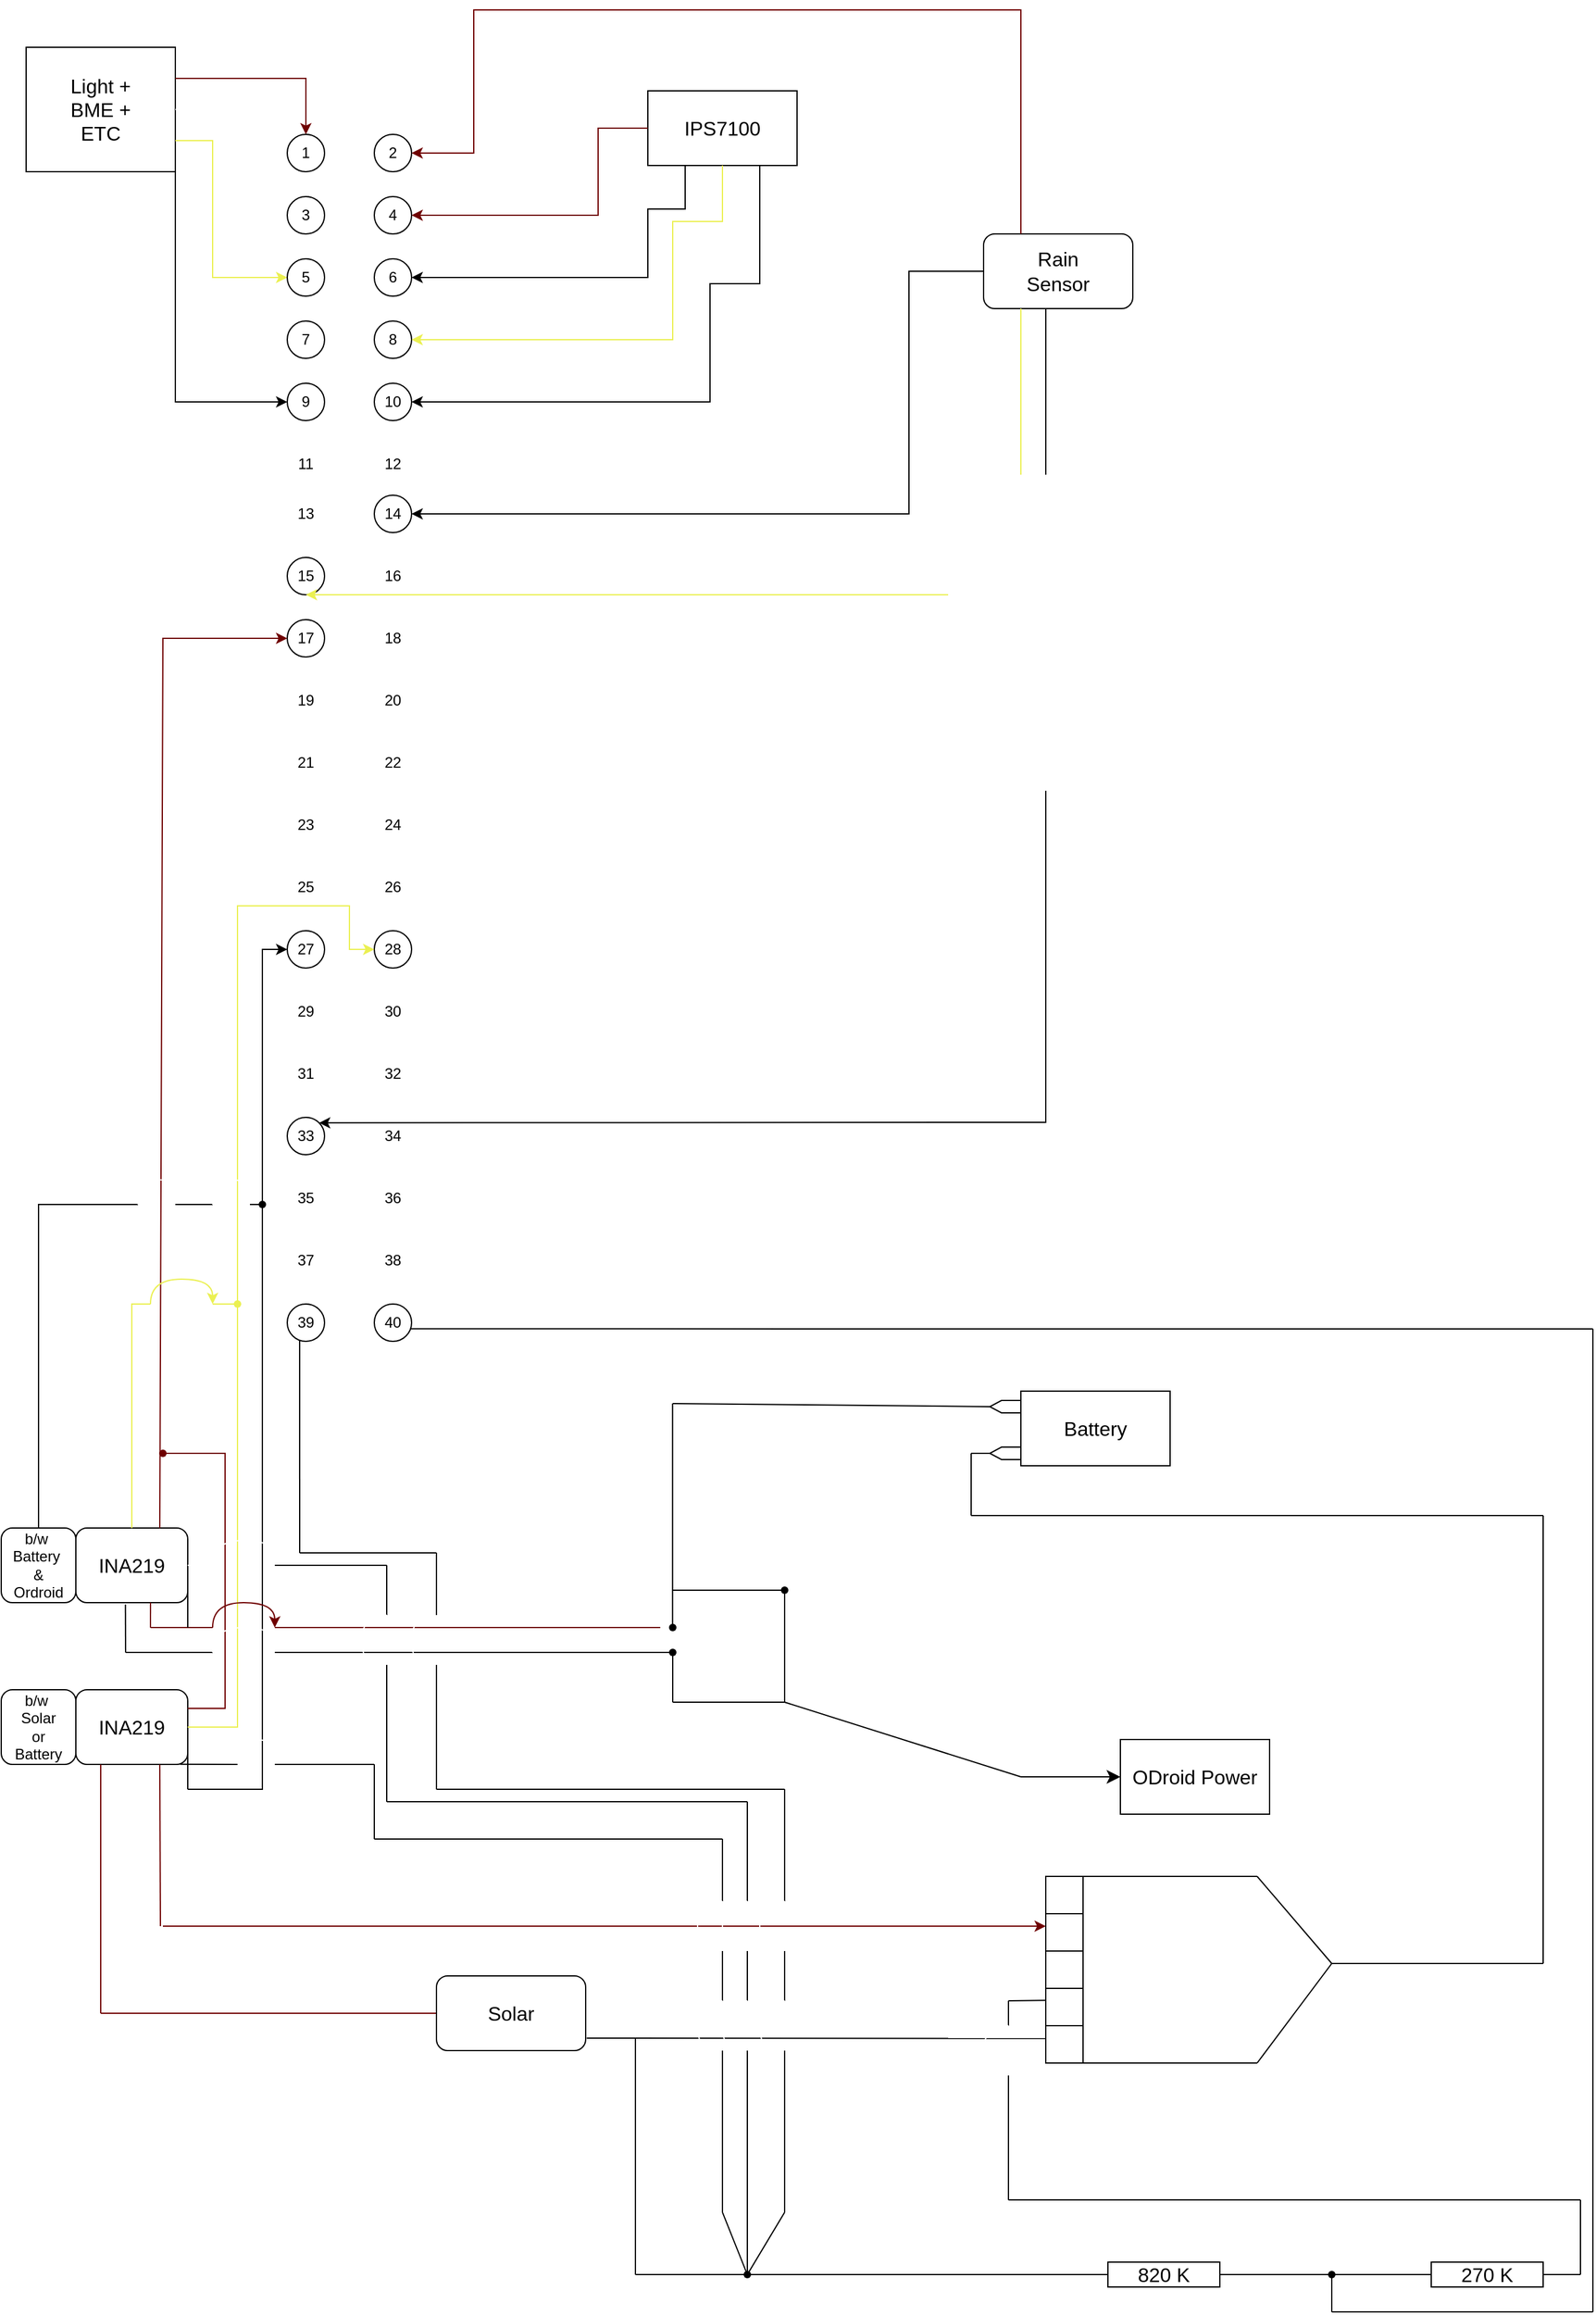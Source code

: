 <mxfile version="21.5.1" type="github">
  <diagram name="Page-1" id="drrQ4DIsQp6mz2_PwpE8">
    <mxGraphModel dx="1235" dy="846" grid="1" gridSize="10" guides="1" tooltips="1" connect="1" arrows="1" fold="1" page="0" pageScale="1" pageWidth="1100" pageHeight="1700" math="0" shadow="0">
      <root>
        <mxCell id="0" />
        <mxCell id="1" parent="0" />
        <mxCell id="y-tZRomW3wRnPxOMZ4p1-291" value="" style="shape=offPageConnector;whiteSpace=wrap;html=1;fontSize=16;rotation=90;" vertex="1" parent="1">
          <mxGeometry x="842.5" y="1367.5" width="10" height="25" as="geometry" />
        </mxCell>
        <mxCell id="y-tZRomW3wRnPxOMZ4p1-2" value="" style="rounded=0;whiteSpace=wrap;html=1;" vertex="1" parent="1">
          <mxGeometry x="60" y="250" width="120" height="100" as="geometry" />
        </mxCell>
        <mxCell id="y-tZRomW3wRnPxOMZ4p1-3" value="&lt;font style=&quot;font-size: 16px;&quot;&gt;Light + BME + ETC&lt;/font&gt;" style="text;html=1;strokeColor=none;fillColor=none;align=center;verticalAlign=middle;whiteSpace=wrap;rounded=0;" vertex="1" parent="1">
          <mxGeometry x="90" y="285" width="60" height="30" as="geometry" />
        </mxCell>
        <mxCell id="y-tZRomW3wRnPxOMZ4p1-5" value="" style="endArrow=classic;html=1;rounded=0;exitX=1;exitY=0.5;exitDx=0;exitDy=0;entryX=0;entryY=0.5;entryDx=0;entryDy=0;strokeColor=#FFFFFF;" edge="1" parent="1" source="y-tZRomW3wRnPxOMZ4p1-2" target="y-tZRomW3wRnPxOMZ4p1-16">
          <mxGeometry width="50" height="50" relative="1" as="geometry">
            <mxPoint x="370" y="690" as="sourcePoint" />
            <mxPoint x="260" y="390" as="targetPoint" />
            <Array as="points">
              <mxPoint x="220" y="300" />
              <mxPoint x="220" y="385" />
            </Array>
          </mxGeometry>
        </mxCell>
        <mxCell id="y-tZRomW3wRnPxOMZ4p1-6" value="" style="endArrow=classic;html=1;rounded=0;exitX=1;exitY=0.25;exitDx=0;exitDy=0;entryX=0.5;entryY=0;entryDx=0;entryDy=0;fillColor=#a20025;strokeColor=#6F0000;" edge="1" parent="1" source="y-tZRomW3wRnPxOMZ4p1-2" target="y-tZRomW3wRnPxOMZ4p1-15">
          <mxGeometry width="50" height="50" relative="1" as="geometry">
            <mxPoint x="370" y="690" as="sourcePoint" />
            <mxPoint x="260" y="310" as="targetPoint" />
            <Array as="points">
              <mxPoint x="285" y="275" />
            </Array>
          </mxGeometry>
        </mxCell>
        <mxCell id="y-tZRomW3wRnPxOMZ4p1-7" value="" style="endArrow=classic;html=1;rounded=0;exitX=1;exitY=0.75;exitDx=0;exitDy=0;entryX=0;entryY=0.5;entryDx=0;entryDy=0;strokeColor=#EBF052;" edge="1" parent="1" source="y-tZRomW3wRnPxOMZ4p1-2" target="y-tZRomW3wRnPxOMZ4p1-17">
          <mxGeometry width="50" height="50" relative="1" as="geometry">
            <mxPoint x="370" y="690" as="sourcePoint" />
            <mxPoint x="285" y="430" as="targetPoint" />
            <Array as="points">
              <mxPoint x="210" y="325" />
              <mxPoint x="210" y="435" />
            </Array>
          </mxGeometry>
        </mxCell>
        <mxCell id="y-tZRomW3wRnPxOMZ4p1-14" value="" style="endArrow=classic;html=1;rounded=0;exitX=1;exitY=1;exitDx=0;exitDy=0;entryX=0;entryY=0.5;entryDx=0;entryDy=0;strokeColor=#000000;" edge="1" parent="1" source="y-tZRomW3wRnPxOMZ4p1-2" target="y-tZRomW3wRnPxOMZ4p1-18">
          <mxGeometry width="50" height="50" relative="1" as="geometry">
            <mxPoint x="370" y="670" as="sourcePoint" />
            <mxPoint x="260" y="490" as="targetPoint" />
            <Array as="points">
              <mxPoint x="180" y="535" />
            </Array>
          </mxGeometry>
        </mxCell>
        <mxCell id="y-tZRomW3wRnPxOMZ4p1-15" value="" style="ellipse;whiteSpace=wrap;html=1;aspect=fixed;" vertex="1" parent="1">
          <mxGeometry x="270" y="320" width="30" height="30" as="geometry" />
        </mxCell>
        <mxCell id="y-tZRomW3wRnPxOMZ4p1-16" value="" style="ellipse;whiteSpace=wrap;html=1;aspect=fixed;" vertex="1" parent="1">
          <mxGeometry x="270" y="370" width="30" height="30" as="geometry" />
        </mxCell>
        <mxCell id="y-tZRomW3wRnPxOMZ4p1-17" value="" style="ellipse;whiteSpace=wrap;html=1;aspect=fixed;" vertex="1" parent="1">
          <mxGeometry x="270" y="420" width="30" height="30" as="geometry" />
        </mxCell>
        <mxCell id="y-tZRomW3wRnPxOMZ4p1-18" value="" style="ellipse;whiteSpace=wrap;html=1;aspect=fixed;" vertex="1" parent="1">
          <mxGeometry x="270" y="520" width="30" height="30" as="geometry" />
        </mxCell>
        <mxCell id="y-tZRomW3wRnPxOMZ4p1-22" value="1" style="text;html=1;strokeColor=none;fillColor=none;align=center;verticalAlign=middle;whiteSpace=wrap;rounded=0;" vertex="1" parent="1">
          <mxGeometry x="255" y="320" width="60" height="30" as="geometry" />
        </mxCell>
        <mxCell id="y-tZRomW3wRnPxOMZ4p1-23" value="3" style="text;html=1;strokeColor=none;fillColor=none;align=center;verticalAlign=middle;whiteSpace=wrap;rounded=0;" vertex="1" parent="1">
          <mxGeometry x="255" y="370" width="60" height="30" as="geometry" />
        </mxCell>
        <mxCell id="y-tZRomW3wRnPxOMZ4p1-24" value="5" style="text;html=1;strokeColor=none;fillColor=none;align=center;verticalAlign=middle;whiteSpace=wrap;rounded=0;" vertex="1" parent="1">
          <mxGeometry x="255" y="420" width="60" height="30" as="geometry" />
        </mxCell>
        <mxCell id="y-tZRomW3wRnPxOMZ4p1-25" value="9" style="text;html=1;strokeColor=none;fillColor=none;align=center;verticalAlign=middle;whiteSpace=wrap;rounded=0;" vertex="1" parent="1">
          <mxGeometry x="255" y="520" width="60" height="30" as="geometry" />
        </mxCell>
        <mxCell id="y-tZRomW3wRnPxOMZ4p1-41" style="edgeStyle=orthogonalEdgeStyle;rounded=0;orthogonalLoop=1;jettySize=auto;html=1;exitX=0;exitY=0;exitDx=0;exitDy=0;entryX=0.5;entryY=0;entryDx=0;entryDy=0;" edge="1" parent="1" source="y-tZRomW3wRnPxOMZ4p1-26" target="y-tZRomW3wRnPxOMZ4p1-27">
          <mxGeometry relative="1" as="geometry" />
        </mxCell>
        <mxCell id="y-tZRomW3wRnPxOMZ4p1-26" value="" style="ellipse;whiteSpace=wrap;html=1;aspect=fixed;" vertex="1" parent="1">
          <mxGeometry x="270" y="470" width="30" height="30" as="geometry" />
        </mxCell>
        <mxCell id="y-tZRomW3wRnPxOMZ4p1-27" value="7" style="text;html=1;strokeColor=none;fillColor=none;align=center;verticalAlign=middle;whiteSpace=wrap;rounded=0;" vertex="1" parent="1">
          <mxGeometry x="255" y="470" width="60" height="30" as="geometry" />
        </mxCell>
        <mxCell id="y-tZRomW3wRnPxOMZ4p1-28" value="11" style="text;html=1;strokeColor=none;fillColor=none;align=center;verticalAlign=middle;whiteSpace=wrap;rounded=0;" vertex="1" parent="1">
          <mxGeometry x="255" y="570" width="60" height="30" as="geometry" />
        </mxCell>
        <mxCell id="y-tZRomW3wRnPxOMZ4p1-29" value="13" style="text;html=1;strokeColor=none;fillColor=none;align=center;verticalAlign=middle;whiteSpace=wrap;rounded=0;" vertex="1" parent="1">
          <mxGeometry x="255" y="610" width="60" height="30" as="geometry" />
        </mxCell>
        <mxCell id="y-tZRomW3wRnPxOMZ4p1-31" value="" style="rounded=0;whiteSpace=wrap;html=1;" vertex="1" parent="1">
          <mxGeometry x="560" y="285" width="120" height="60" as="geometry" />
        </mxCell>
        <mxCell id="y-tZRomW3wRnPxOMZ4p1-32" value="&lt;font style=&quot;font-size: 16px;&quot;&gt;IPS7100&lt;/font&gt;" style="text;html=1;strokeColor=none;fillColor=none;align=center;verticalAlign=middle;whiteSpace=wrap;rounded=0;" vertex="1" parent="1">
          <mxGeometry x="590" y="300" width="60" height="30" as="geometry" />
        </mxCell>
        <mxCell id="y-tZRomW3wRnPxOMZ4p1-36" value="" style="ellipse;whiteSpace=wrap;html=1;aspect=fixed;" vertex="1" parent="1">
          <mxGeometry x="340" y="320" width="30" height="30" as="geometry" />
        </mxCell>
        <mxCell id="y-tZRomW3wRnPxOMZ4p1-37" value="" style="ellipse;whiteSpace=wrap;html=1;aspect=fixed;" vertex="1" parent="1">
          <mxGeometry x="340" y="370" width="30" height="30" as="geometry" />
        </mxCell>
        <mxCell id="y-tZRomW3wRnPxOMZ4p1-38" value="" style="ellipse;whiteSpace=wrap;html=1;aspect=fixed;" vertex="1" parent="1">
          <mxGeometry x="340" y="420" width="30" height="30" as="geometry" />
        </mxCell>
        <mxCell id="y-tZRomW3wRnPxOMZ4p1-39" value="" style="ellipse;whiteSpace=wrap;html=1;aspect=fixed;" vertex="1" parent="1">
          <mxGeometry x="340" y="470" width="30" height="30" as="geometry" />
        </mxCell>
        <mxCell id="y-tZRomW3wRnPxOMZ4p1-40" value="" style="ellipse;whiteSpace=wrap;html=1;aspect=fixed;" vertex="1" parent="1">
          <mxGeometry x="340" y="520" width="30" height="30" as="geometry" />
        </mxCell>
        <mxCell id="y-tZRomW3wRnPxOMZ4p1-43" value="2" style="text;html=1;strokeColor=none;fillColor=none;align=center;verticalAlign=middle;whiteSpace=wrap;rounded=0;" vertex="1" parent="1">
          <mxGeometry x="325" y="320" width="60" height="30" as="geometry" />
        </mxCell>
        <mxCell id="y-tZRomW3wRnPxOMZ4p1-44" value="4" style="text;html=1;strokeColor=none;fillColor=none;align=center;verticalAlign=middle;whiteSpace=wrap;rounded=0;" vertex="1" parent="1">
          <mxGeometry x="325" y="370" width="60" height="30" as="geometry" />
        </mxCell>
        <mxCell id="y-tZRomW3wRnPxOMZ4p1-45" value="6" style="text;html=1;strokeColor=none;fillColor=none;align=center;verticalAlign=middle;whiteSpace=wrap;rounded=0;" vertex="1" parent="1">
          <mxGeometry x="325" y="420" width="60" height="30" as="geometry" />
        </mxCell>
        <mxCell id="y-tZRomW3wRnPxOMZ4p1-46" value="8" style="text;html=1;strokeColor=none;fillColor=none;align=center;verticalAlign=middle;whiteSpace=wrap;rounded=0;" vertex="1" parent="1">
          <mxGeometry x="325" y="470" width="60" height="30" as="geometry" />
        </mxCell>
        <mxCell id="y-tZRomW3wRnPxOMZ4p1-47" value="10" style="text;html=1;strokeColor=none;fillColor=none;align=center;verticalAlign=middle;whiteSpace=wrap;rounded=0;" vertex="1" parent="1">
          <mxGeometry x="325" y="520" width="60" height="30" as="geometry" />
        </mxCell>
        <mxCell id="y-tZRomW3wRnPxOMZ4p1-50" value="" style="rounded=1;whiteSpace=wrap;html=1;" vertex="1" parent="1">
          <mxGeometry x="830" y="400" width="120" height="60" as="geometry" />
        </mxCell>
        <mxCell id="y-tZRomW3wRnPxOMZ4p1-51" value="&lt;font style=&quot;font-size: 16px;&quot;&gt;Rain Sensor&lt;/font&gt;" style="text;html=1;strokeColor=none;fillColor=none;align=center;verticalAlign=middle;whiteSpace=wrap;rounded=0;" vertex="1" parent="1">
          <mxGeometry x="860" y="415" width="60" height="30" as="geometry" />
        </mxCell>
        <mxCell id="y-tZRomW3wRnPxOMZ4p1-54" value="" style="endArrow=classic;html=1;rounded=0;exitX=0.25;exitY=0;exitDx=0;exitDy=0;entryX=1;entryY=0.5;entryDx=0;entryDy=0;fillColor=#a20025;strokeColor=#6F0000;" edge="1" parent="1" source="y-tZRomW3wRnPxOMZ4p1-50" target="y-tZRomW3wRnPxOMZ4p1-36">
          <mxGeometry width="50" height="50" relative="1" as="geometry">
            <mxPoint x="370" y="570" as="sourcePoint" />
            <mxPoint x="460" y="380" as="targetPoint" />
            <Array as="points">
              <mxPoint x="860" y="220" />
              <mxPoint x="420" y="220" />
              <mxPoint x="420" y="335" />
            </Array>
          </mxGeometry>
        </mxCell>
        <mxCell id="y-tZRomW3wRnPxOMZ4p1-55" value="" style="endArrow=classic;html=1;rounded=0;exitX=0;exitY=0.5;exitDx=0;exitDy=0;entryX=1;entryY=0.5;entryDx=0;entryDy=0;fillColor=#a20025;strokeColor=#6F0000;" edge="1" parent="1" source="y-tZRomW3wRnPxOMZ4p1-31" target="y-tZRomW3wRnPxOMZ4p1-37">
          <mxGeometry width="50" height="50" relative="1" as="geometry">
            <mxPoint x="370" y="570" as="sourcePoint" />
            <mxPoint x="420" y="410" as="targetPoint" />
            <Array as="points">
              <mxPoint x="520" y="315" />
              <mxPoint x="520" y="385" />
            </Array>
          </mxGeometry>
        </mxCell>
        <mxCell id="y-tZRomW3wRnPxOMZ4p1-56" value="" style="endArrow=classic;html=1;rounded=0;exitX=0.25;exitY=1;exitDx=0;exitDy=0;entryX=1;entryY=0.5;entryDx=0;entryDy=0;fillColor=#1ba1e2;strokeColor=#000000;" edge="1" parent="1" source="y-tZRomW3wRnPxOMZ4p1-31" target="y-tZRomW3wRnPxOMZ4p1-38">
          <mxGeometry width="50" height="50" relative="1" as="geometry">
            <mxPoint x="370" y="570" as="sourcePoint" />
            <mxPoint x="430" y="460" as="targetPoint" />
            <Array as="points">
              <mxPoint x="590" y="380" />
              <mxPoint x="560" y="380" />
              <mxPoint x="560" y="435" />
            </Array>
          </mxGeometry>
        </mxCell>
        <mxCell id="y-tZRomW3wRnPxOMZ4p1-57" value="" style="endArrow=classic;html=1;rounded=0;exitX=0.5;exitY=1;exitDx=0;exitDy=0;entryX=1;entryY=0.5;entryDx=0;entryDy=0;strokeColor=#EBF052;" edge="1" parent="1" source="y-tZRomW3wRnPxOMZ4p1-31" target="y-tZRomW3wRnPxOMZ4p1-39">
          <mxGeometry width="50" height="50" relative="1" as="geometry">
            <mxPoint x="370" y="570" as="sourcePoint" />
            <mxPoint x="440" y="530" as="targetPoint" />
            <Array as="points">
              <mxPoint x="620" y="390" />
              <mxPoint x="580" y="390" />
              <mxPoint x="580" y="485" />
            </Array>
          </mxGeometry>
        </mxCell>
        <mxCell id="y-tZRomW3wRnPxOMZ4p1-58" value="" style="endArrow=classic;html=1;rounded=0;exitX=0.75;exitY=1;exitDx=0;exitDy=0;entryX=1;entryY=0.5;entryDx=0;entryDy=0;" edge="1" parent="1" source="y-tZRomW3wRnPxOMZ4p1-31" target="y-tZRomW3wRnPxOMZ4p1-40">
          <mxGeometry width="50" height="50" relative="1" as="geometry">
            <mxPoint x="370" y="570" as="sourcePoint" />
            <mxPoint x="420" y="520" as="targetPoint" />
            <Array as="points">
              <mxPoint x="650" y="440" />
              <mxPoint x="610" y="440" />
              <mxPoint x="610" y="535" />
            </Array>
          </mxGeometry>
        </mxCell>
        <mxCell id="y-tZRomW3wRnPxOMZ4p1-59" value="" style="endArrow=classic;html=1;rounded=0;exitX=0;exitY=0.5;exitDx=0;exitDy=0;entryX=1;entryY=0.5;entryDx=0;entryDy=0;strokeColor=#000000;" edge="1" parent="1" source="y-tZRomW3wRnPxOMZ4p1-50" target="y-tZRomW3wRnPxOMZ4p1-61">
          <mxGeometry width="50" height="50" relative="1" as="geometry">
            <mxPoint x="370" y="570" as="sourcePoint" />
            <mxPoint x="390" y="630" as="targetPoint" />
            <Array as="points">
              <mxPoint x="770" y="430" />
              <mxPoint x="770" y="625" />
            </Array>
          </mxGeometry>
        </mxCell>
        <mxCell id="y-tZRomW3wRnPxOMZ4p1-61" value="" style="ellipse;whiteSpace=wrap;html=1;aspect=fixed;" vertex="1" parent="1">
          <mxGeometry x="340" y="610" width="30" height="30" as="geometry" />
        </mxCell>
        <mxCell id="y-tZRomW3wRnPxOMZ4p1-62" value="12" style="text;html=1;strokeColor=none;fillColor=none;align=center;verticalAlign=middle;whiteSpace=wrap;rounded=0;" vertex="1" parent="1">
          <mxGeometry x="325" y="570" width="60" height="30" as="geometry" />
        </mxCell>
        <mxCell id="y-tZRomW3wRnPxOMZ4p1-63" value="14" style="text;html=1;strokeColor=none;fillColor=none;align=center;verticalAlign=middle;whiteSpace=wrap;rounded=0;" vertex="1" parent="1">
          <mxGeometry x="325" y="610" width="60" height="30" as="geometry" />
        </mxCell>
        <mxCell id="y-tZRomW3wRnPxOMZ4p1-67" value="" style="ellipse;whiteSpace=wrap;html=1;aspect=fixed;" vertex="1" parent="1">
          <mxGeometry x="270" y="660" width="30" height="30" as="geometry" />
        </mxCell>
        <mxCell id="y-tZRomW3wRnPxOMZ4p1-68" value="15" style="text;html=1;strokeColor=none;fillColor=none;align=center;verticalAlign=middle;whiteSpace=wrap;rounded=0;" vertex="1" parent="1">
          <mxGeometry x="255" y="660" width="60" height="30" as="geometry" />
        </mxCell>
        <mxCell id="y-tZRomW3wRnPxOMZ4p1-69" value="" style="endArrow=classic;html=1;rounded=0;exitX=0.25;exitY=1;exitDx=0;exitDy=0;entryX=0.5;entryY=1;entryDx=0;entryDy=0;strokeColor=#EBF052;" edge="1" parent="1" source="y-tZRomW3wRnPxOMZ4p1-50" target="y-tZRomW3wRnPxOMZ4p1-68">
          <mxGeometry width="50" height="50" relative="1" as="geometry">
            <mxPoint x="370" y="720" as="sourcePoint" />
            <mxPoint x="420" y="670" as="targetPoint" />
            <Array as="points">
              <mxPoint x="860" y="690" />
            </Array>
          </mxGeometry>
        </mxCell>
        <mxCell id="y-tZRomW3wRnPxOMZ4p1-70" value="16" style="text;html=1;strokeColor=none;fillColor=none;align=center;verticalAlign=middle;whiteSpace=wrap;rounded=0;" vertex="1" parent="1">
          <mxGeometry x="325" y="660" width="60" height="30" as="geometry" />
        </mxCell>
        <mxCell id="y-tZRomW3wRnPxOMZ4p1-72" value="" style="ellipse;whiteSpace=wrap;html=1;aspect=fixed;" vertex="1" parent="1">
          <mxGeometry x="270" y="710" width="30" height="30" as="geometry" />
        </mxCell>
        <mxCell id="y-tZRomW3wRnPxOMZ4p1-73" value="17" style="text;html=1;strokeColor=none;fillColor=none;align=center;verticalAlign=middle;whiteSpace=wrap;rounded=0;" vertex="1" parent="1">
          <mxGeometry x="255" y="710" width="60" height="30" as="geometry" />
        </mxCell>
        <mxCell id="y-tZRomW3wRnPxOMZ4p1-74" value="18" style="text;html=1;strokeColor=none;fillColor=none;align=center;verticalAlign=middle;whiteSpace=wrap;rounded=0;" vertex="1" parent="1">
          <mxGeometry x="325" y="710" width="60" height="30" as="geometry" />
        </mxCell>
        <mxCell id="y-tZRomW3wRnPxOMZ4p1-75" value="19&lt;br&gt;" style="text;html=1;strokeColor=none;fillColor=none;align=center;verticalAlign=middle;whiteSpace=wrap;rounded=0;" vertex="1" parent="1">
          <mxGeometry x="255" y="760" width="60" height="30" as="geometry" />
        </mxCell>
        <mxCell id="y-tZRomW3wRnPxOMZ4p1-80" value="20" style="text;html=1;strokeColor=none;fillColor=none;align=center;verticalAlign=middle;whiteSpace=wrap;rounded=0;" vertex="1" parent="1">
          <mxGeometry x="325" y="760" width="60" height="30" as="geometry" />
        </mxCell>
        <mxCell id="y-tZRomW3wRnPxOMZ4p1-81" value="21" style="text;html=1;strokeColor=none;fillColor=none;align=center;verticalAlign=middle;whiteSpace=wrap;rounded=0;" vertex="1" parent="1">
          <mxGeometry x="255" y="810" width="60" height="30" as="geometry" />
        </mxCell>
        <mxCell id="y-tZRomW3wRnPxOMZ4p1-82" value="22" style="text;html=1;strokeColor=none;fillColor=none;align=center;verticalAlign=middle;whiteSpace=wrap;rounded=0;" vertex="1" parent="1">
          <mxGeometry x="325" y="810" width="60" height="30" as="geometry" />
        </mxCell>
        <mxCell id="y-tZRomW3wRnPxOMZ4p1-83" value="23" style="text;html=1;strokeColor=none;fillColor=none;align=center;verticalAlign=middle;whiteSpace=wrap;rounded=0;" vertex="1" parent="1">
          <mxGeometry x="255" y="860" width="60" height="30" as="geometry" />
        </mxCell>
        <mxCell id="y-tZRomW3wRnPxOMZ4p1-84" value="24" style="text;html=1;strokeColor=none;fillColor=none;align=center;verticalAlign=middle;whiteSpace=wrap;rounded=0;" vertex="1" parent="1">
          <mxGeometry x="325" y="860" width="60" height="30" as="geometry" />
        </mxCell>
        <mxCell id="y-tZRomW3wRnPxOMZ4p1-85" value="25" style="text;html=1;strokeColor=none;fillColor=none;align=center;verticalAlign=middle;whiteSpace=wrap;rounded=0;" vertex="1" parent="1">
          <mxGeometry x="255" y="910" width="60" height="30" as="geometry" />
        </mxCell>
        <mxCell id="y-tZRomW3wRnPxOMZ4p1-86" value="26" style="text;html=1;strokeColor=none;fillColor=none;align=center;verticalAlign=middle;whiteSpace=wrap;rounded=0;" vertex="1" parent="1">
          <mxGeometry x="325" y="910" width="60" height="30" as="geometry" />
        </mxCell>
        <mxCell id="y-tZRomW3wRnPxOMZ4p1-88" value="" style="ellipse;whiteSpace=wrap;html=1;aspect=fixed;" vertex="1" parent="1">
          <mxGeometry x="270" y="960" width="30" height="30" as="geometry" />
        </mxCell>
        <mxCell id="y-tZRomW3wRnPxOMZ4p1-89" value="" style="ellipse;whiteSpace=wrap;html=1;aspect=fixed;" vertex="1" parent="1">
          <mxGeometry x="340" y="960" width="30" height="30" as="geometry" />
        </mxCell>
        <mxCell id="y-tZRomW3wRnPxOMZ4p1-90" value="27" style="text;html=1;strokeColor=none;fillColor=none;align=center;verticalAlign=middle;whiteSpace=wrap;rounded=0;" vertex="1" parent="1">
          <mxGeometry x="255" y="960" width="60" height="30" as="geometry" />
        </mxCell>
        <mxCell id="y-tZRomW3wRnPxOMZ4p1-91" value="28" style="text;html=1;strokeColor=none;fillColor=none;align=center;verticalAlign=middle;whiteSpace=wrap;rounded=0;" vertex="1" parent="1">
          <mxGeometry x="325" y="960" width="60" height="30" as="geometry" />
        </mxCell>
        <mxCell id="y-tZRomW3wRnPxOMZ4p1-92" value="29" style="text;html=1;strokeColor=none;fillColor=none;align=center;verticalAlign=middle;whiteSpace=wrap;rounded=0;" vertex="1" parent="1">
          <mxGeometry x="255" y="1010" width="60" height="30" as="geometry" />
        </mxCell>
        <mxCell id="y-tZRomW3wRnPxOMZ4p1-94" value="30" style="text;html=1;strokeColor=none;fillColor=none;align=center;verticalAlign=middle;whiteSpace=wrap;rounded=0;" vertex="1" parent="1">
          <mxGeometry x="325" y="1010" width="60" height="30" as="geometry" />
        </mxCell>
        <mxCell id="y-tZRomW3wRnPxOMZ4p1-95" value="31" style="text;html=1;strokeColor=none;fillColor=none;align=center;verticalAlign=middle;whiteSpace=wrap;rounded=0;" vertex="1" parent="1">
          <mxGeometry x="255" y="1060" width="60" height="30" as="geometry" />
        </mxCell>
        <mxCell id="y-tZRomW3wRnPxOMZ4p1-96" value="32" style="text;html=1;strokeColor=none;fillColor=none;align=center;verticalAlign=middle;whiteSpace=wrap;rounded=0;" vertex="1" parent="1">
          <mxGeometry x="325" y="1060" width="60" height="30" as="geometry" />
        </mxCell>
        <mxCell id="y-tZRomW3wRnPxOMZ4p1-97" value="" style="ellipse;whiteSpace=wrap;html=1;aspect=fixed;" vertex="1" parent="1">
          <mxGeometry x="270" y="1110" width="30" height="30" as="geometry" />
        </mxCell>
        <mxCell id="y-tZRomW3wRnPxOMZ4p1-98" value="33" style="text;html=1;strokeColor=none;fillColor=none;align=center;verticalAlign=middle;whiteSpace=wrap;rounded=0;" vertex="1" parent="1">
          <mxGeometry x="255" y="1110" width="60" height="30" as="geometry" />
        </mxCell>
        <mxCell id="y-tZRomW3wRnPxOMZ4p1-99" value="" style="endArrow=classic;html=1;rounded=0;exitX=0.417;exitY=1;exitDx=0;exitDy=0;exitPerimeter=0;entryX=1;entryY=0;entryDx=0;entryDy=0;" edge="1" parent="1" source="y-tZRomW3wRnPxOMZ4p1-50" target="y-tZRomW3wRnPxOMZ4p1-97">
          <mxGeometry width="50" height="50" relative="1" as="geometry">
            <mxPoint x="460" y="840" as="sourcePoint" />
            <mxPoint x="370" y="1200" as="targetPoint" />
            <Array as="points">
              <mxPoint x="880" y="1114" />
            </Array>
          </mxGeometry>
        </mxCell>
        <mxCell id="y-tZRomW3wRnPxOMZ4p1-100" value="34" style="text;html=1;strokeColor=none;fillColor=none;align=center;verticalAlign=middle;whiteSpace=wrap;rounded=0;" vertex="1" parent="1">
          <mxGeometry x="325" y="1110" width="60" height="30" as="geometry" />
        </mxCell>
        <mxCell id="y-tZRomW3wRnPxOMZ4p1-102" value="35" style="text;html=1;strokeColor=none;fillColor=none;align=center;verticalAlign=middle;whiteSpace=wrap;rounded=0;" vertex="1" parent="1">
          <mxGeometry x="255" y="1160" width="60" height="30" as="geometry" />
        </mxCell>
        <mxCell id="y-tZRomW3wRnPxOMZ4p1-103" value="36" style="text;html=1;strokeColor=none;fillColor=none;align=center;verticalAlign=middle;whiteSpace=wrap;rounded=0;" vertex="1" parent="1">
          <mxGeometry x="325" y="1160" width="60" height="30" as="geometry" />
        </mxCell>
        <mxCell id="y-tZRomW3wRnPxOMZ4p1-104" value="37" style="text;html=1;strokeColor=none;fillColor=none;align=center;verticalAlign=middle;whiteSpace=wrap;rounded=0;" vertex="1" parent="1">
          <mxGeometry x="255" y="1210" width="60" height="30" as="geometry" />
        </mxCell>
        <mxCell id="y-tZRomW3wRnPxOMZ4p1-105" value="38" style="text;html=1;strokeColor=none;fillColor=none;align=center;verticalAlign=middle;whiteSpace=wrap;rounded=0;" vertex="1" parent="1">
          <mxGeometry x="325" y="1210" width="60" height="30" as="geometry" />
        </mxCell>
        <mxCell id="y-tZRomW3wRnPxOMZ4p1-107" value="" style="ellipse;whiteSpace=wrap;html=1;aspect=fixed;" vertex="1" parent="1">
          <mxGeometry x="270" y="1260" width="30" height="30" as="geometry" />
        </mxCell>
        <mxCell id="y-tZRomW3wRnPxOMZ4p1-108" value="39" style="text;html=1;strokeColor=none;fillColor=none;align=center;verticalAlign=middle;whiteSpace=wrap;rounded=0;" vertex="1" parent="1">
          <mxGeometry x="255" y="1260" width="60" height="30" as="geometry" />
        </mxCell>
        <mxCell id="y-tZRomW3wRnPxOMZ4p1-110" value="40" style="ellipse;whiteSpace=wrap;html=1;aspect=fixed;" vertex="1" parent="1">
          <mxGeometry x="340" y="1260" width="30" height="30" as="geometry" />
        </mxCell>
        <mxCell id="y-tZRomW3wRnPxOMZ4p1-114" value="b/w&amp;nbsp;&lt;br&gt;Battery&amp;nbsp;&lt;br&gt;&amp;amp;&lt;br&gt;Ordroid" style="rounded=1;whiteSpace=wrap;html=1;" vertex="1" parent="1">
          <mxGeometry x="40" y="1440" width="60" height="60" as="geometry" />
        </mxCell>
        <mxCell id="y-tZRomW3wRnPxOMZ4p1-117" value="&lt;font style=&quot;font-size: 16px;&quot;&gt;INA219&lt;/font&gt;" style="rounded=1;whiteSpace=wrap;html=1;" vertex="1" parent="1">
          <mxGeometry x="100" y="1440" width="90" height="60" as="geometry" />
        </mxCell>
        <mxCell id="y-tZRomW3wRnPxOMZ4p1-118" value="" style="endArrow=classic;html=1;rounded=0;exitX=0.75;exitY=0;exitDx=0;exitDy=0;entryX=0;entryY=0.5;entryDx=0;entryDy=0;fillColor=#a20025;strokeColor=#6F0000;" edge="1" parent="1" source="y-tZRomW3wRnPxOMZ4p1-117" target="y-tZRomW3wRnPxOMZ4p1-72">
          <mxGeometry width="50" height="50" relative="1" as="geometry">
            <mxPoint x="460" y="1180" as="sourcePoint" />
            <mxPoint x="240" y="740" as="targetPoint" />
            <Array as="points">
              <mxPoint x="170" y="725" />
            </Array>
          </mxGeometry>
        </mxCell>
        <mxCell id="y-tZRomW3wRnPxOMZ4p1-125" value="b/w&amp;nbsp;&lt;br&gt;Solar&lt;br&gt;or&lt;br&gt;Battery" style="rounded=1;whiteSpace=wrap;html=1;" vertex="1" parent="1">
          <mxGeometry x="40" y="1570" width="60" height="60" as="geometry" />
        </mxCell>
        <mxCell id="y-tZRomW3wRnPxOMZ4p1-126" value="&lt;font style=&quot;font-size: 16px;&quot;&gt;INA219&lt;/font&gt;" style="rounded=1;whiteSpace=wrap;html=1;" vertex="1" parent="1">
          <mxGeometry x="100" y="1570" width="90" height="60" as="geometry" />
        </mxCell>
        <mxCell id="y-tZRomW3wRnPxOMZ4p1-127" value="" style="endArrow=classic;html=1;rounded=0;exitDx=0;exitDy=0;entryX=0;entryY=0.5;entryDx=0;entryDy=0;strokeColor=#EBF052;" edge="1" parent="1" source="y-tZRomW3wRnPxOMZ4p1-160" target="y-tZRomW3wRnPxOMZ4p1-89">
          <mxGeometry width="50" height="50" relative="1" as="geometry">
            <mxPoint x="270" y="1270" as="sourcePoint" />
            <mxPoint x="540" y="1040" as="targetPoint" />
            <Array as="points">
              <mxPoint x="230" y="940" />
              <mxPoint x="320" y="940" />
              <mxPoint x="320" y="975" />
            </Array>
          </mxGeometry>
        </mxCell>
        <mxCell id="y-tZRomW3wRnPxOMZ4p1-129" value="" style="endArrow=classic;html=1;rounded=0;exitX=1;exitY=0.75;exitDx=0;exitDy=0;entryX=0;entryY=0.5;entryDx=0;entryDy=0;" edge="1" parent="1" target="y-tZRomW3wRnPxOMZ4p1-88">
          <mxGeometry width="50" height="50" relative="1" as="geometry">
            <mxPoint x="190" y="1650" as="sourcePoint" />
            <mxPoint x="250" y="930" as="targetPoint" />
            <Array as="points">
              <mxPoint x="250" y="1650" />
              <mxPoint x="250" y="975" />
            </Array>
          </mxGeometry>
        </mxCell>
        <mxCell id="y-tZRomW3wRnPxOMZ4p1-132" value="" style="endArrow=none;html=1;rounded=0;exitDx=0;exitDy=0;fillColor=#a20025;strokeColor=#6F0000;" edge="1" parent="1" source="y-tZRomW3wRnPxOMZ4p1-140">
          <mxGeometry width="50" height="50" relative="1" as="geometry">
            <mxPoint x="270" y="1490" as="sourcePoint" />
            <mxPoint x="170" y="1380" as="targetPoint" />
            <Array as="points" />
          </mxGeometry>
        </mxCell>
        <mxCell id="y-tZRomW3wRnPxOMZ4p1-141" value="" style="endArrow=none;html=1;rounded=0;exitX=1;exitY=0.25;exitDx=0;exitDy=0;fillColor=#a20025;strokeColor=#6F0000;" edge="1" parent="1" source="y-tZRomW3wRnPxOMZ4p1-126" target="y-tZRomW3wRnPxOMZ4p1-140">
          <mxGeometry width="50" height="50" relative="1" as="geometry">
            <mxPoint x="190" y="1585" as="sourcePoint" />
            <mxPoint x="170" y="1380" as="targetPoint" />
            <Array as="points">
              <mxPoint x="220" y="1585" />
              <mxPoint x="220" y="1380" />
            </Array>
          </mxGeometry>
        </mxCell>
        <mxCell id="y-tZRomW3wRnPxOMZ4p1-140" value="" style="shape=waypoint;sketch=0;fillStyle=solid;size=6;pointerEvents=1;points=[];fillColor=#a20025;resizable=0;rotatable=0;perimeter=centerPerimeter;snapToPoint=1;fontColor=#ffffff;strokeColor=#6F0000;" vertex="1" parent="1">
          <mxGeometry x="160" y="1370" width="20" height="20" as="geometry" />
        </mxCell>
        <mxCell id="y-tZRomW3wRnPxOMZ4p1-145" value="" style="endArrow=none;html=1;rounded=0;exitX=0.5;exitY=0;exitDx=0;exitDy=0;strokeColor=#EBF052;" edge="1" parent="1" source="y-tZRomW3wRnPxOMZ4p1-117">
          <mxGeometry width="50" height="50" relative="1" as="geometry">
            <mxPoint x="230" y="1210" as="sourcePoint" />
            <mxPoint x="160" y="1260" as="targetPoint" />
            <Array as="points">
              <mxPoint x="145" y="1260" />
            </Array>
          </mxGeometry>
        </mxCell>
        <mxCell id="y-tZRomW3wRnPxOMZ4p1-147" value="" style="curved=1;endArrow=classic;html=1;rounded=0;strokeColor=#EBF052;" edge="1" parent="1">
          <mxGeometry width="50" height="50" relative="1" as="geometry">
            <mxPoint x="160" y="1260" as="sourcePoint" />
            <mxPoint x="210" y="1260" as="targetPoint" />
            <Array as="points">
              <mxPoint x="160" y="1240" />
              <mxPoint x="210" y="1240" />
            </Array>
          </mxGeometry>
        </mxCell>
        <mxCell id="y-tZRomW3wRnPxOMZ4p1-154" value="" style="endArrow=none;html=1;rounded=0;strokeColor=#EBF052;" edge="1" parent="1" source="y-tZRomW3wRnPxOMZ4p1-160">
          <mxGeometry width="50" height="50" relative="1" as="geometry">
            <mxPoint x="210" y="1260" as="sourcePoint" />
            <mxPoint x="230" y="1260" as="targetPoint" />
          </mxGeometry>
        </mxCell>
        <mxCell id="y-tZRomW3wRnPxOMZ4p1-162" value="" style="endArrow=none;html=1;rounded=0;exitX=1;exitY=0.5;exitDx=0;exitDy=0;strokeColor=#EBF052;" edge="1" parent="1" source="y-tZRomW3wRnPxOMZ4p1-126">
          <mxGeometry width="50" height="50" relative="1" as="geometry">
            <mxPoint x="650" y="1410" as="sourcePoint" />
            <mxPoint x="230" y="1260" as="targetPoint" />
            <Array as="points">
              <mxPoint x="230" y="1600" />
            </Array>
          </mxGeometry>
        </mxCell>
        <mxCell id="y-tZRomW3wRnPxOMZ4p1-163" value="" style="endArrow=none;html=1;rounded=0;exitX=0.5;exitY=0;exitDx=0;exitDy=0;" edge="1" parent="1" source="y-tZRomW3wRnPxOMZ4p1-114">
          <mxGeometry width="50" height="50" relative="1" as="geometry">
            <mxPoint x="650" y="1220" as="sourcePoint" />
            <mxPoint x="150" y="1180" as="targetPoint" />
            <Array as="points">
              <mxPoint x="70" y="1180" />
            </Array>
          </mxGeometry>
        </mxCell>
        <mxCell id="y-tZRomW3wRnPxOMZ4p1-164" value="" style="curved=1;endArrow=classic;html=1;rounded=0;strokeColor=#FFFFFF;" edge="1" parent="1">
          <mxGeometry width="50" height="50" relative="1" as="geometry">
            <mxPoint x="150" y="1180" as="sourcePoint" />
            <mxPoint x="180" y="1180" as="targetPoint" />
            <Array as="points">
              <mxPoint x="150" y="1160" />
              <mxPoint x="180" y="1160" />
            </Array>
          </mxGeometry>
        </mxCell>
        <mxCell id="y-tZRomW3wRnPxOMZ4p1-165" value="" style="endArrow=none;html=1;rounded=0;strokeColor=#EBF052;" edge="1" parent="1" target="y-tZRomW3wRnPxOMZ4p1-160">
          <mxGeometry width="50" height="50" relative="1" as="geometry">
            <mxPoint x="210" y="1260" as="sourcePoint" />
            <mxPoint x="230" y="1260" as="targetPoint" />
          </mxGeometry>
        </mxCell>
        <mxCell id="y-tZRomW3wRnPxOMZ4p1-160" value="" style="shape=waypoint;sketch=0;fillStyle=solid;size=6;pointerEvents=1;points=[];fillColor=none;resizable=0;rotatable=0;perimeter=centerPerimeter;snapToPoint=1;strokeColor=#EBF052;" vertex="1" parent="1">
          <mxGeometry x="220" y="1250" width="20" height="20" as="geometry" />
        </mxCell>
        <mxCell id="y-tZRomW3wRnPxOMZ4p1-166" value="" style="endArrow=none;html=1;rounded=0;" edge="1" parent="1">
          <mxGeometry width="50" height="50" relative="1" as="geometry">
            <mxPoint x="180" y="1180" as="sourcePoint" />
            <mxPoint x="210" y="1180" as="targetPoint" />
          </mxGeometry>
        </mxCell>
        <mxCell id="y-tZRomW3wRnPxOMZ4p1-167" value="" style="curved=1;endArrow=classic;html=1;rounded=0;strokeColor=#FFFFFF;" edge="1" parent="1">
          <mxGeometry width="50" height="50" relative="1" as="geometry">
            <mxPoint x="210" y="1180" as="sourcePoint" />
            <mxPoint x="240" y="1180" as="targetPoint" />
            <Array as="points">
              <mxPoint x="210" y="1160" />
              <mxPoint x="240" y="1160" />
            </Array>
          </mxGeometry>
        </mxCell>
        <mxCell id="y-tZRomW3wRnPxOMZ4p1-168" value="" style="endArrow=none;html=1;rounded=0;" edge="1" parent="1" source="y-tZRomW3wRnPxOMZ4p1-170">
          <mxGeometry width="50" height="50" relative="1" as="geometry">
            <mxPoint x="240" y="1180" as="sourcePoint" />
            <mxPoint x="250" y="1180" as="targetPoint" />
          </mxGeometry>
        </mxCell>
        <mxCell id="y-tZRomW3wRnPxOMZ4p1-171" value="" style="endArrow=none;html=1;rounded=0;" edge="1" parent="1" target="y-tZRomW3wRnPxOMZ4p1-170">
          <mxGeometry width="50" height="50" relative="1" as="geometry">
            <mxPoint x="240" y="1180" as="sourcePoint" />
            <mxPoint x="250" y="1180" as="targetPoint" />
          </mxGeometry>
        </mxCell>
        <mxCell id="y-tZRomW3wRnPxOMZ4p1-170" value="" style="shape=waypoint;sketch=0;fillStyle=solid;size=6;pointerEvents=1;points=[];fillColor=none;resizable=0;rotatable=0;perimeter=centerPerimeter;snapToPoint=1;" vertex="1" parent="1">
          <mxGeometry x="240" y="1170" width="20" height="20" as="geometry" />
        </mxCell>
        <mxCell id="y-tZRomW3wRnPxOMZ4p1-173" value="" style="endArrow=none;html=1;rounded=0;exitX=1;exitY=0.5;exitDx=0;exitDy=0;fillColor=#1ba1e2;strokeColor=#ffffff;" edge="1" parent="1" source="y-tZRomW3wRnPxOMZ4p1-117">
          <mxGeometry width="50" height="50" relative="1" as="geometry">
            <mxPoint x="650" y="1190" as="sourcePoint" />
            <mxPoint x="210" y="1470" as="targetPoint" />
          </mxGeometry>
        </mxCell>
        <mxCell id="y-tZRomW3wRnPxOMZ4p1-174" value="" style="curved=1;endArrow=classic;html=1;rounded=0;strokeColor=#FFFFFF;fillColor=#1ba1e2;" edge="1" parent="1">
          <mxGeometry width="50" height="50" relative="1" as="geometry">
            <mxPoint x="210" y="1470" as="sourcePoint" />
            <mxPoint x="260" y="1470" as="targetPoint" />
            <Array as="points">
              <mxPoint x="210" y="1450" />
              <mxPoint x="260" y="1450" />
            </Array>
          </mxGeometry>
        </mxCell>
        <mxCell id="y-tZRomW3wRnPxOMZ4p1-175" value="&lt;font style=&quot;font-size: 16px;&quot;&gt;Battery&lt;/font&gt;" style="rounded=0;whiteSpace=wrap;html=1;" vertex="1" parent="1">
          <mxGeometry x="860" y="1330" width="120" height="60" as="geometry" />
        </mxCell>
        <mxCell id="y-tZRomW3wRnPxOMZ4p1-176" value="" style="endArrow=none;html=1;rounded=0;fillColor=#a20025;strokeColor=#6F0000;" edge="1" parent="1">
          <mxGeometry width="50" height="50" relative="1" as="geometry">
            <mxPoint x="120" y="1630" as="sourcePoint" />
            <mxPoint x="120" y="1830" as="targetPoint" />
          </mxGeometry>
        </mxCell>
        <mxCell id="y-tZRomW3wRnPxOMZ4p1-177" value="" style="endArrow=none;html=1;rounded=0;fillColor=#a20025;strokeColor=#6F0000;" edge="1" parent="1" target="y-tZRomW3wRnPxOMZ4p1-178">
          <mxGeometry width="50" height="50" relative="1" as="geometry">
            <mxPoint x="120" y="1830" as="sourcePoint" />
            <mxPoint x="450" y="1830" as="targetPoint" />
          </mxGeometry>
        </mxCell>
        <mxCell id="y-tZRomW3wRnPxOMZ4p1-178" value="&lt;font style=&quot;font-size: 16px;&quot;&gt;Solar&lt;/font&gt;" style="rounded=1;whiteSpace=wrap;html=1;" vertex="1" parent="1">
          <mxGeometry x="390.0" y="1800" width="120" height="60" as="geometry" />
        </mxCell>
        <mxCell id="y-tZRomW3wRnPxOMZ4p1-179" value="" style="endArrow=none;html=1;rounded=0;exitX=0.75;exitY=1;exitDx=0;exitDy=0;fillColor=#a20025;strokeColor=#6F0000;" edge="1" parent="1" source="y-tZRomW3wRnPxOMZ4p1-126">
          <mxGeometry width="50" height="50" relative="1" as="geometry">
            <mxPoint x="160" y="1640" as="sourcePoint" />
            <mxPoint x="168" y="1760" as="targetPoint" />
          </mxGeometry>
        </mxCell>
        <mxCell id="y-tZRomW3wRnPxOMZ4p1-182" value="" style="endArrow=classic;html=1;rounded=0;fillColor=#a20025;strokeColor=#6F0000;" edge="1" parent="1">
          <mxGeometry width="50" height="50" relative="1" as="geometry">
            <mxPoint x="170" y="1760" as="sourcePoint" />
            <mxPoint x="880" y="1760" as="targetPoint" />
          </mxGeometry>
        </mxCell>
        <mxCell id="y-tZRomW3wRnPxOMZ4p1-186" value="" style="endArrow=none;html=1;rounded=0;fontSize=12;startSize=8;endSize=8;curved=1;fillColor=#a20025;strokeColor=#6F0000;" edge="1" parent="1">
          <mxGeometry width="50" height="50" relative="1" as="geometry">
            <mxPoint x="260" y="1520" as="sourcePoint" />
            <mxPoint x="570" y="1520" as="targetPoint" />
          </mxGeometry>
        </mxCell>
        <mxCell id="y-tZRomW3wRnPxOMZ4p1-187" value="" style="endArrow=none;html=1;rounded=0;fontSize=12;startSize=8;endSize=8;curved=1;exitX=0.667;exitY=1;exitDx=0;exitDy=0;exitPerimeter=0;fillColor=#a20025;strokeColor=#6F0000;" edge="1" parent="1" source="y-tZRomW3wRnPxOMZ4p1-117">
          <mxGeometry width="50" height="50" relative="1" as="geometry">
            <mxPoint x="650" y="1270" as="sourcePoint" />
            <mxPoint x="160" y="1520" as="targetPoint" />
          </mxGeometry>
        </mxCell>
        <mxCell id="y-tZRomW3wRnPxOMZ4p1-188" value="" style="curved=1;endArrow=classic;html=1;rounded=0;strokeColor=#6F0000;fillColor=#a20025;" edge="1" parent="1">
          <mxGeometry width="50" height="50" relative="1" as="geometry">
            <mxPoint x="210" y="1520" as="sourcePoint" />
            <mxPoint x="260" y="1520" as="targetPoint" />
            <Array as="points">
              <mxPoint x="210" y="1500" />
              <mxPoint x="260" y="1500" />
            </Array>
          </mxGeometry>
        </mxCell>
        <mxCell id="y-tZRomW3wRnPxOMZ4p1-189" value="" style="endArrow=none;html=1;rounded=0;fontSize=12;startSize=8;endSize=8;curved=1;fillColor=#a20025;strokeColor=#6F0000;" edge="1" parent="1">
          <mxGeometry width="50" height="50" relative="1" as="geometry">
            <mxPoint x="210" y="1520" as="sourcePoint" />
            <mxPoint x="160" y="1520" as="targetPoint" />
          </mxGeometry>
        </mxCell>
        <mxCell id="y-tZRomW3wRnPxOMZ4p1-190" value="" style="endArrow=none;html=1;rounded=0;fontSize=12;startSize=8;endSize=8;curved=1;entryX=1;entryY=0.75;entryDx=0;entryDy=0;" edge="1" parent="1" target="y-tZRomW3wRnPxOMZ4p1-117">
          <mxGeometry width="50" height="50" relative="1" as="geometry">
            <mxPoint x="190" y="1520" as="sourcePoint" />
            <mxPoint x="430" y="1340" as="targetPoint" />
          </mxGeometry>
        </mxCell>
        <mxCell id="y-tZRomW3wRnPxOMZ4p1-191" value="" style="endArrow=none;html=1;rounded=0;fontSize=12;startSize=8;endSize=8;curved=1;entryX=0.443;entryY=1.026;entryDx=0;entryDy=0;entryPerimeter=0;" edge="1" parent="1" target="y-tZRomW3wRnPxOMZ4p1-117">
          <mxGeometry width="50" height="50" relative="1" as="geometry">
            <mxPoint x="140" y="1540" as="sourcePoint" />
            <mxPoint x="430" y="1340" as="targetPoint" />
          </mxGeometry>
        </mxCell>
        <mxCell id="y-tZRomW3wRnPxOMZ4p1-192" value="" style="endArrow=none;html=1;rounded=0;fontSize=12;startSize=8;endSize=8;curved=1;" edge="1" parent="1">
          <mxGeometry width="50" height="50" relative="1" as="geometry">
            <mxPoint x="140" y="1540" as="sourcePoint" />
            <mxPoint x="210" y="1540" as="targetPoint" />
          </mxGeometry>
        </mxCell>
        <mxCell id="y-tZRomW3wRnPxOMZ4p1-195" value="" style="curved=1;endArrow=classic;html=1;rounded=0;strokeColor=#FFFFFF;fillColor=#1ba1e2;" edge="1" parent="1">
          <mxGeometry width="50" height="50" relative="1" as="geometry">
            <mxPoint x="210" y="1540" as="sourcePoint" />
            <mxPoint x="260" y="1540" as="targetPoint" />
            <Array as="points">
              <mxPoint x="210" y="1520" />
              <mxPoint x="260" y="1520" />
            </Array>
          </mxGeometry>
        </mxCell>
        <mxCell id="y-tZRomW3wRnPxOMZ4p1-197" value="" style="endArrow=none;html=1;rounded=0;fontSize=12;startSize=8;endSize=8;curved=1;" edge="1" parent="1">
          <mxGeometry width="50" height="50" relative="1" as="geometry">
            <mxPoint x="260" y="1540" as="sourcePoint" />
            <mxPoint x="580" y="1540" as="targetPoint" />
          </mxGeometry>
        </mxCell>
        <mxCell id="y-tZRomW3wRnPxOMZ4p1-198" value="" style="endArrow=none;html=1;rounded=0;fontSize=12;startSize=8;endSize=8;curved=1;entryX=0.332;entryY=0.969;entryDx=0;entryDy=0;entryPerimeter=0;" edge="1" parent="1" target="y-tZRomW3wRnPxOMZ4p1-107">
          <mxGeometry width="50" height="50" relative="1" as="geometry">
            <mxPoint x="280" y="1460" as="sourcePoint" />
            <mxPoint x="310" y="1310" as="targetPoint" />
          </mxGeometry>
        </mxCell>
        <mxCell id="y-tZRomW3wRnPxOMZ4p1-199" value="" style="endArrow=none;html=1;rounded=0;fontSize=12;startSize=8;endSize=8;curved=1;" edge="1" parent="1">
          <mxGeometry width="50" height="50" relative="1" as="geometry">
            <mxPoint x="260" y="1470" as="sourcePoint" />
            <mxPoint x="350" y="1470" as="targetPoint" />
          </mxGeometry>
        </mxCell>
        <mxCell id="y-tZRomW3wRnPxOMZ4p1-200" value="" style="endArrow=none;html=1;rounded=0;fontSize=12;startSize=8;endSize=8;curved=1;" edge="1" parent="1">
          <mxGeometry width="50" height="50" relative="1" as="geometry">
            <mxPoint x="280" y="1460" as="sourcePoint" />
            <mxPoint x="390" y="1460" as="targetPoint" />
          </mxGeometry>
        </mxCell>
        <mxCell id="y-tZRomW3wRnPxOMZ4p1-201" value="" style="curved=1;endArrow=classic;html=1;rounded=0;strokeColor=#FFFFFF;fillColor=#1ba1e2;" edge="1" parent="1">
          <mxGeometry width="50" height="50" relative="1" as="geometry">
            <mxPoint x="390" y="1510" as="sourcePoint" />
            <mxPoint x="390" y="1550" as="targetPoint" />
            <Array as="points">
              <mxPoint x="370" y="1510" />
              <mxPoint x="370" y="1550" />
            </Array>
          </mxGeometry>
        </mxCell>
        <mxCell id="y-tZRomW3wRnPxOMZ4p1-202" value="" style="endArrow=none;html=1;rounded=0;fontSize=12;startSize=8;endSize=8;curved=1;" edge="1" parent="1">
          <mxGeometry width="50" height="50" relative="1" as="geometry">
            <mxPoint x="350" y="1470" as="sourcePoint" />
            <mxPoint x="350" y="1510" as="targetPoint" />
          </mxGeometry>
        </mxCell>
        <mxCell id="y-tZRomW3wRnPxOMZ4p1-203" value="" style="endArrow=none;html=1;rounded=0;fontSize=12;startSize=8;endSize=8;curved=1;" edge="1" parent="1">
          <mxGeometry width="50" height="50" relative="1" as="geometry">
            <mxPoint x="390" y="1460" as="sourcePoint" />
            <mxPoint x="390" y="1510" as="targetPoint" />
          </mxGeometry>
        </mxCell>
        <mxCell id="y-tZRomW3wRnPxOMZ4p1-204" value="" style="curved=1;endArrow=classic;html=1;rounded=0;strokeColor=#FFFFFF;fillColor=#1ba1e2;" edge="1" parent="1">
          <mxGeometry width="50" height="50" relative="1" as="geometry">
            <mxPoint x="350" y="1510" as="sourcePoint" />
            <mxPoint x="350" y="1550" as="targetPoint" />
            <Array as="points">
              <mxPoint x="330" y="1510" />
              <mxPoint x="330" y="1550" />
            </Array>
          </mxGeometry>
        </mxCell>
        <mxCell id="y-tZRomW3wRnPxOMZ4p1-205" value="" style="endArrow=none;html=1;rounded=0;fontSize=12;startSize=8;endSize=8;curved=1;" edge="1" parent="1">
          <mxGeometry width="50" height="50" relative="1" as="geometry">
            <mxPoint x="190" y="1650" as="sourcePoint" />
            <mxPoint x="190" y="1620" as="targetPoint" />
          </mxGeometry>
        </mxCell>
        <mxCell id="y-tZRomW3wRnPxOMZ4p1-206" value="" style="curved=1;endArrow=classic;html=1;rounded=0;strokeColor=#FFFFFF;" edge="1" parent="1">
          <mxGeometry width="50" height="50" relative="1" as="geometry">
            <mxPoint x="230" y="1630" as="sourcePoint" />
            <mxPoint x="260" y="1630" as="targetPoint" />
            <Array as="points">
              <mxPoint x="230" y="1610" />
              <mxPoint x="260" y="1610" />
            </Array>
          </mxGeometry>
        </mxCell>
        <mxCell id="y-tZRomW3wRnPxOMZ4p1-207" value="" style="endArrow=none;html=1;rounded=0;fontSize=12;startSize=8;endSize=8;curved=1;exitX=0.932;exitY=0.997;exitDx=0;exitDy=0;exitPerimeter=0;" edge="1" parent="1" source="y-tZRomW3wRnPxOMZ4p1-126">
          <mxGeometry width="50" height="50" relative="1" as="geometry">
            <mxPoint x="190" y="1620" as="sourcePoint" />
            <mxPoint x="230" y="1630" as="targetPoint" />
          </mxGeometry>
        </mxCell>
        <mxCell id="y-tZRomW3wRnPxOMZ4p1-208" value="" style="endArrow=none;html=1;rounded=0;fontSize=12;startSize=8;endSize=8;curved=1;" edge="1" parent="1">
          <mxGeometry width="50" height="50" relative="1" as="geometry">
            <mxPoint x="350" y="1660" as="sourcePoint" />
            <mxPoint x="350" y="1550" as="targetPoint" />
          </mxGeometry>
        </mxCell>
        <mxCell id="y-tZRomW3wRnPxOMZ4p1-209" value="" style="endArrow=none;html=1;rounded=0;fontSize=12;startSize=8;endSize=8;curved=1;" edge="1" parent="1">
          <mxGeometry width="50" height="50" relative="1" as="geometry">
            <mxPoint x="350" y="1660" as="sourcePoint" />
            <mxPoint x="640" y="1660" as="targetPoint" />
          </mxGeometry>
        </mxCell>
        <mxCell id="y-tZRomW3wRnPxOMZ4p1-210" value="" style="endArrow=none;html=1;rounded=0;fontSize=12;startSize=8;endSize=8;curved=1;" edge="1" parent="1">
          <mxGeometry width="50" height="50" relative="1" as="geometry">
            <mxPoint x="390" y="1650" as="sourcePoint" />
            <mxPoint x="390" y="1550" as="targetPoint" />
          </mxGeometry>
        </mxCell>
        <mxCell id="y-tZRomW3wRnPxOMZ4p1-211" value="" style="endArrow=none;html=1;rounded=0;fontSize=12;startSize=8;endSize=8;curved=1;" edge="1" parent="1">
          <mxGeometry width="50" height="50" relative="1" as="geometry">
            <mxPoint x="390" y="1650" as="sourcePoint" />
            <mxPoint x="670" y="1650" as="targetPoint" />
          </mxGeometry>
        </mxCell>
        <mxCell id="y-tZRomW3wRnPxOMZ4p1-212" value="" style="endArrow=none;html=1;rounded=0;fontSize=12;startSize=8;endSize=8;curved=1;" edge="1" parent="1">
          <mxGeometry width="50" height="50" relative="1" as="geometry">
            <mxPoint x="260" y="1630" as="sourcePoint" />
            <mxPoint x="340" y="1630" as="targetPoint" />
          </mxGeometry>
        </mxCell>
        <mxCell id="y-tZRomW3wRnPxOMZ4p1-213" value="" style="endArrow=none;html=1;rounded=0;fontSize=12;startSize=8;endSize=8;curved=1;" edge="1" parent="1">
          <mxGeometry width="50" height="50" relative="1" as="geometry">
            <mxPoint x="340" y="1690" as="sourcePoint" />
            <mxPoint x="340" y="1630" as="targetPoint" />
          </mxGeometry>
        </mxCell>
        <mxCell id="y-tZRomW3wRnPxOMZ4p1-217" value="" style="endArrow=none;html=1;rounded=0;fontSize=12;startSize=8;endSize=8;curved=1;" edge="1" parent="1">
          <mxGeometry width="50" height="50" relative="1" as="geometry">
            <mxPoint x="340" y="1690" as="sourcePoint" />
            <mxPoint x="620" y="1690" as="targetPoint" />
          </mxGeometry>
        </mxCell>
        <mxCell id="y-tZRomW3wRnPxOMZ4p1-219" value="" style="endArrow=none;html=1;rounded=0;fontSize=12;startSize=8;endSize=8;curved=1;" edge="1" parent="1">
          <mxGeometry width="50" height="50" relative="1" as="geometry">
            <mxPoint x="670" y="1650" as="sourcePoint" />
            <mxPoint x="670" y="1740" as="targetPoint" />
          </mxGeometry>
        </mxCell>
        <mxCell id="y-tZRomW3wRnPxOMZ4p1-220" value="" style="endArrow=none;html=1;rounded=0;fontSize=12;startSize=8;endSize=8;curved=1;exitX=1.007;exitY=0.662;exitDx=0;exitDy=0;exitPerimeter=0;" edge="1" parent="1">
          <mxGeometry width="50" height="50" relative="1" as="geometry">
            <mxPoint x="510.84" y="1850.0" as="sourcePoint" />
            <mxPoint x="880" y="1850.28" as="targetPoint" />
          </mxGeometry>
        </mxCell>
        <mxCell id="y-tZRomW3wRnPxOMZ4p1-221" value="" style="endArrow=none;html=1;rounded=0;fontSize=12;startSize=8;endSize=8;curved=1;" edge="1" parent="1">
          <mxGeometry width="50" height="50" relative="1" as="geometry">
            <mxPoint x="620" y="1690" as="sourcePoint" />
            <mxPoint x="620" y="1740" as="targetPoint" />
          </mxGeometry>
        </mxCell>
        <mxCell id="y-tZRomW3wRnPxOMZ4p1-222" value="" style="endArrow=none;html=1;rounded=0;fontSize=12;startSize=8;endSize=8;curved=1;" edge="1" parent="1">
          <mxGeometry width="50" height="50" relative="1" as="geometry">
            <mxPoint x="640" y="1740" as="sourcePoint" />
            <mxPoint x="640" y="1660" as="targetPoint" />
          </mxGeometry>
        </mxCell>
        <mxCell id="y-tZRomW3wRnPxOMZ4p1-223" value="" style="curved=1;endArrow=classic;html=1;rounded=0;strokeColor=#FFFFFF;fillColor=#1ba1e2;" edge="1" parent="1">
          <mxGeometry width="50" height="50" relative="1" as="geometry">
            <mxPoint x="620" y="1740" as="sourcePoint" />
            <mxPoint x="620" y="1780" as="targetPoint" />
            <Array as="points">
              <mxPoint x="600" y="1740" />
              <mxPoint x="600" y="1780" />
            </Array>
          </mxGeometry>
        </mxCell>
        <mxCell id="y-tZRomW3wRnPxOMZ4p1-224" value="" style="curved=1;endArrow=classic;html=1;rounded=0;strokeColor=#FFFFFF;fillColor=#1ba1e2;" edge="1" parent="1">
          <mxGeometry width="50" height="50" relative="1" as="geometry">
            <mxPoint x="640" y="1740" as="sourcePoint" />
            <mxPoint x="640" y="1780" as="targetPoint" />
            <Array as="points">
              <mxPoint x="620" y="1740" />
              <mxPoint x="620" y="1780" />
            </Array>
          </mxGeometry>
        </mxCell>
        <mxCell id="y-tZRomW3wRnPxOMZ4p1-225" value="" style="curved=1;endArrow=classic;html=1;rounded=0;strokeColor=#FFFFFF;fillColor=#1ba1e2;" edge="1" parent="1">
          <mxGeometry width="50" height="50" relative="1" as="geometry">
            <mxPoint x="670" y="1740" as="sourcePoint" />
            <mxPoint x="670" y="1780" as="targetPoint" />
            <Array as="points">
              <mxPoint x="650" y="1740" />
              <mxPoint x="650" y="1780" />
            </Array>
          </mxGeometry>
        </mxCell>
        <mxCell id="y-tZRomW3wRnPxOMZ4p1-228" value="" style="rounded=0;whiteSpace=wrap;html=1;fontSize=16;" vertex="1" parent="1">
          <mxGeometry x="880" y="1720" width="30" height="150" as="geometry" />
        </mxCell>
        <mxCell id="y-tZRomW3wRnPxOMZ4p1-236" value="" style="swimlane;startSize=0;fontSize=16;" vertex="1" parent="1">
          <mxGeometry x="880" y="1720" width="30" height="30" as="geometry" />
        </mxCell>
        <mxCell id="y-tZRomW3wRnPxOMZ4p1-237" value="" style="swimlane;startSize=0;fontSize=16;" vertex="1" parent="1">
          <mxGeometry x="880" y="1750" width="30" height="90" as="geometry" />
        </mxCell>
        <mxCell id="y-tZRomW3wRnPxOMZ4p1-238" value="" style="swimlane;startSize=0;fontSize=16;" vertex="1" parent="y-tZRomW3wRnPxOMZ4p1-237">
          <mxGeometry y="30" width="30" height="60" as="geometry" />
        </mxCell>
        <mxCell id="y-tZRomW3wRnPxOMZ4p1-240" value="" style="swimlane;startSize=0;fontSize=16;" vertex="1" parent="y-tZRomW3wRnPxOMZ4p1-238">
          <mxGeometry y="30" width="30" height="30" as="geometry" />
        </mxCell>
        <mxCell id="y-tZRomW3wRnPxOMZ4p1-241" value="" style="endArrow=none;html=1;rounded=0;fontSize=12;startSize=8;endSize=8;curved=1;" edge="1" parent="1">
          <mxGeometry width="50" height="50" relative="1" as="geometry">
            <mxPoint x="1050" y="1720" as="sourcePoint" />
            <mxPoint x="910" y="1720" as="targetPoint" />
          </mxGeometry>
        </mxCell>
        <mxCell id="y-tZRomW3wRnPxOMZ4p1-242" value="" style="endArrow=none;html=1;rounded=0;fontSize=12;startSize=8;endSize=8;curved=1;" edge="1" parent="1">
          <mxGeometry width="50" height="50" relative="1" as="geometry">
            <mxPoint x="1050" y="1870" as="sourcePoint" />
            <mxPoint x="910" y="1870" as="targetPoint" />
          </mxGeometry>
        </mxCell>
        <mxCell id="y-tZRomW3wRnPxOMZ4p1-243" value="" style="endArrow=none;html=1;rounded=0;fontSize=12;startSize=8;endSize=8;curved=1;" edge="1" parent="1">
          <mxGeometry width="50" height="50" relative="1" as="geometry">
            <mxPoint x="1110" y="1790" as="sourcePoint" />
            <mxPoint x="1050" y="1720" as="targetPoint" />
          </mxGeometry>
        </mxCell>
        <mxCell id="y-tZRomW3wRnPxOMZ4p1-244" value="" style="endArrow=none;html=1;rounded=0;fontSize=12;startSize=8;endSize=8;curved=1;" edge="1" parent="1">
          <mxGeometry width="50" height="50" relative="1" as="geometry">
            <mxPoint x="1110" y="1790" as="sourcePoint" />
            <mxPoint x="1050" y="1870" as="targetPoint" />
          </mxGeometry>
        </mxCell>
        <mxCell id="y-tZRomW3wRnPxOMZ4p1-245" value="" style="endArrow=none;html=1;rounded=0;fontSize=12;startSize=8;endSize=8;curved=1;" edge="1" parent="1">
          <mxGeometry width="50" height="50" relative="1" as="geometry">
            <mxPoint x="620" y="1780" as="sourcePoint" />
            <mxPoint x="620" y="1820" as="targetPoint" />
          </mxGeometry>
        </mxCell>
        <mxCell id="y-tZRomW3wRnPxOMZ4p1-246" value="" style="endArrow=none;html=1;rounded=0;fontSize=12;startSize=8;endSize=8;curved=1;" edge="1" parent="1">
          <mxGeometry width="50" height="50" relative="1" as="geometry">
            <mxPoint x="640" y="1780" as="sourcePoint" />
            <mxPoint x="640" y="1820" as="targetPoint" />
          </mxGeometry>
        </mxCell>
        <mxCell id="y-tZRomW3wRnPxOMZ4p1-247" value="" style="endArrow=none;html=1;rounded=0;fontSize=12;startSize=8;endSize=8;curved=1;" edge="1" parent="1">
          <mxGeometry width="50" height="50" relative="1" as="geometry">
            <mxPoint x="670" y="1780" as="sourcePoint" />
            <mxPoint x="670" y="1820" as="targetPoint" />
          </mxGeometry>
        </mxCell>
        <mxCell id="y-tZRomW3wRnPxOMZ4p1-248" value="" style="curved=1;endArrow=classic;html=1;rounded=0;strokeColor=#FFFFFF;fillColor=#1ba1e2;" edge="1" parent="1">
          <mxGeometry width="50" height="50" relative="1" as="geometry">
            <mxPoint x="620" y="1820" as="sourcePoint" />
            <mxPoint x="620" y="1860" as="targetPoint" />
            <Array as="points">
              <mxPoint x="600" y="1820" />
              <mxPoint x="600" y="1860" />
            </Array>
          </mxGeometry>
        </mxCell>
        <mxCell id="y-tZRomW3wRnPxOMZ4p1-249" value="" style="curved=1;endArrow=classic;html=1;rounded=0;strokeColor=#FFFFFF;fillColor=#1ba1e2;" edge="1" parent="1">
          <mxGeometry width="50" height="50" relative="1" as="geometry">
            <mxPoint x="640" y="1820" as="sourcePoint" />
            <mxPoint x="640" y="1860" as="targetPoint" />
            <Array as="points">
              <mxPoint x="620" y="1820" />
              <mxPoint x="620" y="1860" />
            </Array>
          </mxGeometry>
        </mxCell>
        <mxCell id="y-tZRomW3wRnPxOMZ4p1-250" value="" style="curved=1;endArrow=classic;html=1;rounded=0;strokeColor=#FFFFFF;fillColor=#1ba1e2;" edge="1" parent="1">
          <mxGeometry width="50" height="50" relative="1" as="geometry">
            <mxPoint x="670" y="1820" as="sourcePoint" />
            <mxPoint x="670" y="1860" as="targetPoint" />
            <Array as="points">
              <mxPoint x="650" y="1820" />
              <mxPoint x="650" y="1860" />
            </Array>
          </mxGeometry>
        </mxCell>
        <mxCell id="y-tZRomW3wRnPxOMZ4p1-251" value="" style="endArrow=none;html=1;rounded=0;fontSize=12;startSize=8;endSize=8;curved=1;" edge="1" parent="1">
          <mxGeometry width="50" height="50" relative="1" as="geometry">
            <mxPoint x="550" y="2040" as="sourcePoint" />
            <mxPoint x="550" y="1850" as="targetPoint" />
          </mxGeometry>
        </mxCell>
        <mxCell id="y-tZRomW3wRnPxOMZ4p1-252" value="" style="endArrow=none;html=1;rounded=0;fontSize=12;startSize=8;endSize=8;curved=1;" edge="1" parent="1" source="y-tZRomW3wRnPxOMZ4p1-258">
          <mxGeometry width="50" height="50" relative="1" as="geometry">
            <mxPoint x="930" y="2040" as="sourcePoint" />
            <mxPoint x="550" y="2040" as="targetPoint" />
          </mxGeometry>
        </mxCell>
        <mxCell id="y-tZRomW3wRnPxOMZ4p1-253" value="" style="endArrow=none;html=1;rounded=0;fontSize=12;startSize=8;endSize=8;curved=1;" edge="1" parent="1">
          <mxGeometry width="50" height="50" relative="1" as="geometry">
            <mxPoint x="620" y="1990" as="sourcePoint" />
            <mxPoint x="620" y="1860" as="targetPoint" />
          </mxGeometry>
        </mxCell>
        <mxCell id="y-tZRomW3wRnPxOMZ4p1-254" value="" style="endArrow=none;html=1;rounded=0;fontSize=12;startSize=8;endSize=8;curved=1;" edge="1" parent="1">
          <mxGeometry width="50" height="50" relative="1" as="geometry">
            <mxPoint x="640" y="2040" as="sourcePoint" />
            <mxPoint x="640" y="1860" as="targetPoint" />
          </mxGeometry>
        </mxCell>
        <mxCell id="y-tZRomW3wRnPxOMZ4p1-255" value="" style="endArrow=none;html=1;rounded=0;fontSize=12;startSize=8;endSize=8;curved=1;" edge="1" parent="1">
          <mxGeometry width="50" height="50" relative="1" as="geometry">
            <mxPoint x="670" y="1990" as="sourcePoint" />
            <mxPoint x="670" y="1860" as="targetPoint" />
          </mxGeometry>
        </mxCell>
        <mxCell id="y-tZRomW3wRnPxOMZ4p1-256" value="" style="endArrow=none;html=1;rounded=0;fontSize=12;startSize=8;endSize=8;curved=1;" edge="1" parent="1">
          <mxGeometry width="50" height="50" relative="1" as="geometry">
            <mxPoint x="640" y="2040" as="sourcePoint" />
            <mxPoint x="620" y="1990" as="targetPoint" />
          </mxGeometry>
        </mxCell>
        <mxCell id="y-tZRomW3wRnPxOMZ4p1-257" value="" style="endArrow=none;html=1;rounded=0;fontSize=12;startSize=8;endSize=8;curved=1;" edge="1" parent="1">
          <mxGeometry width="50" height="50" relative="1" as="geometry">
            <mxPoint x="640" y="2040" as="sourcePoint" />
            <mxPoint x="670" y="1990" as="targetPoint" />
          </mxGeometry>
        </mxCell>
        <mxCell id="y-tZRomW3wRnPxOMZ4p1-259" value="" style="endArrow=none;html=1;rounded=0;fontSize=12;startSize=8;endSize=8;curved=1;" edge="1" parent="1" target="y-tZRomW3wRnPxOMZ4p1-258">
          <mxGeometry width="50" height="50" relative="1" as="geometry">
            <mxPoint x="930" y="2040" as="sourcePoint" />
            <mxPoint x="550" y="2040" as="targetPoint" />
          </mxGeometry>
        </mxCell>
        <mxCell id="y-tZRomW3wRnPxOMZ4p1-258" value="" style="shape=waypoint;sketch=0;fillStyle=solid;size=6;pointerEvents=1;points=[];fillColor=none;resizable=0;rotatable=0;perimeter=centerPerimeter;snapToPoint=1;fontSize=16;" vertex="1" parent="1">
          <mxGeometry x="630" y="2030" width="20" height="20" as="geometry" />
        </mxCell>
        <mxCell id="y-tZRomW3wRnPxOMZ4p1-260" value="820 K" style="rounded=0;whiteSpace=wrap;html=1;fontSize=16;" vertex="1" parent="1">
          <mxGeometry x="930" y="2030" width="90" height="20" as="geometry" />
        </mxCell>
        <mxCell id="y-tZRomW3wRnPxOMZ4p1-261" value="" style="endArrow=none;html=1;rounded=0;fontSize=12;startSize=8;endSize=8;curved=1;entryX=1;entryY=0.5;entryDx=0;entryDy=0;" edge="1" parent="1" source="y-tZRomW3wRnPxOMZ4p1-264" target="y-tZRomW3wRnPxOMZ4p1-260">
          <mxGeometry width="50" height="50" relative="1" as="geometry">
            <mxPoint x="1190" y="2040" as="sourcePoint" />
            <mxPoint x="900" y="2080" as="targetPoint" />
          </mxGeometry>
        </mxCell>
        <mxCell id="y-tZRomW3wRnPxOMZ4p1-262" value="270 K" style="rounded=0;whiteSpace=wrap;html=1;fontSize=16;" vertex="1" parent="1">
          <mxGeometry x="1190" y="2030" width="90" height="20" as="geometry" />
        </mxCell>
        <mxCell id="y-tZRomW3wRnPxOMZ4p1-263" value="" style="endArrow=none;html=1;rounded=0;fontSize=12;startSize=8;endSize=8;curved=1;" edge="1" parent="1">
          <mxGeometry width="50" height="50" relative="1" as="geometry">
            <mxPoint x="1110" y="2040" as="sourcePoint" />
            <mxPoint x="1110" y="2070" as="targetPoint" />
          </mxGeometry>
        </mxCell>
        <mxCell id="y-tZRomW3wRnPxOMZ4p1-265" value="" style="endArrow=none;html=1;rounded=0;fontSize=12;startSize=8;endSize=8;curved=1;entryDx=0;entryDy=0;" edge="1" parent="1" target="y-tZRomW3wRnPxOMZ4p1-264">
          <mxGeometry width="50" height="50" relative="1" as="geometry">
            <mxPoint x="1190" y="2040" as="sourcePoint" />
            <mxPoint x="1020" y="2040" as="targetPoint" />
          </mxGeometry>
        </mxCell>
        <mxCell id="y-tZRomW3wRnPxOMZ4p1-264" value="" style="shape=waypoint;sketch=0;fillStyle=solid;size=6;pointerEvents=1;points=[];fillColor=none;resizable=0;rotatable=0;perimeter=centerPerimeter;snapToPoint=1;fontSize=16;" vertex="1" parent="1">
          <mxGeometry x="1100" y="2030" width="20" height="20" as="geometry" />
        </mxCell>
        <mxCell id="y-tZRomW3wRnPxOMZ4p1-266" value="" style="endArrow=none;html=1;rounded=0;fontSize=12;startSize=8;endSize=8;curved=1;" edge="1" parent="1">
          <mxGeometry width="50" height="50" relative="1" as="geometry">
            <mxPoint x="850" y="1840" as="sourcePoint" />
            <mxPoint x="850" y="1820" as="targetPoint" />
          </mxGeometry>
        </mxCell>
        <mxCell id="y-tZRomW3wRnPxOMZ4p1-267" value="" style="curved=1;endArrow=classic;html=1;rounded=0;strokeColor=#FFFFFF;fillColor=#1ba1e2;" edge="1" parent="1">
          <mxGeometry width="50" height="50" relative="1" as="geometry">
            <mxPoint x="850" y="1840" as="sourcePoint" />
            <mxPoint x="850" y="1880" as="targetPoint" />
            <Array as="points">
              <mxPoint x="830" y="1840" />
              <mxPoint x="830" y="1880" />
            </Array>
          </mxGeometry>
        </mxCell>
        <mxCell id="y-tZRomW3wRnPxOMZ4p1-268" value="" style="endArrow=none;html=1;rounded=0;fontSize=12;startSize=8;endSize=8;curved=1;" edge="1" parent="1">
          <mxGeometry width="50" height="50" relative="1" as="geometry">
            <mxPoint x="850" y="1980" as="sourcePoint" />
            <mxPoint x="850" y="1880" as="targetPoint" />
          </mxGeometry>
        </mxCell>
        <mxCell id="y-tZRomW3wRnPxOMZ4p1-269" value="" style="endArrow=none;html=1;rounded=0;fontSize=12;startSize=8;endSize=8;curved=1;" edge="1" parent="1">
          <mxGeometry width="50" height="50" relative="1" as="geometry">
            <mxPoint x="850" y="1980" as="sourcePoint" />
            <mxPoint x="1310" y="1980" as="targetPoint" />
          </mxGeometry>
        </mxCell>
        <mxCell id="y-tZRomW3wRnPxOMZ4p1-270" value="" style="endArrow=none;html=1;rounded=0;fontSize=12;startSize=8;endSize=8;curved=1;" edge="1" parent="1">
          <mxGeometry width="50" height="50" relative="1" as="geometry">
            <mxPoint x="1310" y="2040" as="sourcePoint" />
            <mxPoint x="1310" y="1980" as="targetPoint" />
          </mxGeometry>
        </mxCell>
        <mxCell id="y-tZRomW3wRnPxOMZ4p1-271" value="" style="endArrow=none;html=1;rounded=0;fontSize=12;startSize=8;endSize=8;curved=1;exitX=1;exitY=0.5;exitDx=0;exitDy=0;" edge="1" parent="1" source="y-tZRomW3wRnPxOMZ4p1-262">
          <mxGeometry width="50" height="50" relative="1" as="geometry">
            <mxPoint x="1100" y="1970" as="sourcePoint" />
            <mxPoint x="1310" y="2040" as="targetPoint" />
          </mxGeometry>
        </mxCell>
        <mxCell id="y-tZRomW3wRnPxOMZ4p1-272" value="" style="endArrow=none;html=1;rounded=0;fontSize=12;startSize=8;endSize=8;curved=1;entryX=-0.006;entryY=0.322;entryDx=0;entryDy=0;entryPerimeter=0;" edge="1" parent="1" target="y-tZRomW3wRnPxOMZ4p1-240">
          <mxGeometry width="50" height="50" relative="1" as="geometry">
            <mxPoint x="850" y="1820" as="sourcePoint" />
            <mxPoint x="1010" y="1770" as="targetPoint" />
          </mxGeometry>
        </mxCell>
        <mxCell id="y-tZRomW3wRnPxOMZ4p1-273" value="" style="endArrow=none;html=1;rounded=0;fontSize=12;startSize=8;endSize=8;curved=1;exitX=0.962;exitY=0.664;exitDx=0;exitDy=0;exitPerimeter=0;" edge="1" parent="1" source="y-tZRomW3wRnPxOMZ4p1-110">
          <mxGeometry width="50" height="50" relative="1" as="geometry">
            <mxPoint x="440" y="1270" as="sourcePoint" />
            <mxPoint x="1320" y="1280" as="targetPoint" />
          </mxGeometry>
        </mxCell>
        <mxCell id="y-tZRomW3wRnPxOMZ4p1-274" value="" style="endArrow=none;html=1;rounded=0;fontSize=12;startSize=8;endSize=8;curved=1;" edge="1" parent="1">
          <mxGeometry width="50" height="50" relative="1" as="geometry">
            <mxPoint x="1320" y="2070" as="sourcePoint" />
            <mxPoint x="1320" y="1280" as="targetPoint" />
          </mxGeometry>
        </mxCell>
        <mxCell id="y-tZRomW3wRnPxOMZ4p1-275" value="" style="endArrow=none;html=1;rounded=0;fontSize=12;startSize=8;endSize=8;curved=1;" edge="1" parent="1">
          <mxGeometry width="50" height="50" relative="1" as="geometry">
            <mxPoint x="1110" y="2070" as="sourcePoint" />
            <mxPoint x="1320" y="2070" as="targetPoint" />
          </mxGeometry>
        </mxCell>
        <mxCell id="y-tZRomW3wRnPxOMZ4p1-276" value="" style="endArrow=none;html=1;rounded=0;fontSize=12;startSize=8;endSize=8;curved=1;" edge="1" parent="1">
          <mxGeometry width="50" height="50" relative="1" as="geometry">
            <mxPoint x="820" y="1430" as="sourcePoint" />
            <mxPoint x="820" y="1380" as="targetPoint" />
          </mxGeometry>
        </mxCell>
        <mxCell id="y-tZRomW3wRnPxOMZ4p1-277" value="" style="endArrow=none;html=1;rounded=0;fontSize=12;startSize=8;endSize=8;curved=1;" edge="1" parent="1">
          <mxGeometry width="50" height="50" relative="1" as="geometry">
            <mxPoint x="1280" y="1430" as="sourcePoint" />
            <mxPoint x="820" y="1430" as="targetPoint" />
          </mxGeometry>
        </mxCell>
        <mxCell id="y-tZRomW3wRnPxOMZ4p1-278" value="" style="endArrow=none;html=1;rounded=0;fontSize=12;startSize=8;endSize=8;curved=1;" edge="1" parent="1">
          <mxGeometry width="50" height="50" relative="1" as="geometry">
            <mxPoint x="1280" y="1790" as="sourcePoint" />
            <mxPoint x="1280" y="1430" as="targetPoint" />
          </mxGeometry>
        </mxCell>
        <mxCell id="y-tZRomW3wRnPxOMZ4p1-279" value="" style="endArrow=none;html=1;rounded=0;fontSize=12;startSize=8;endSize=8;curved=1;" edge="1" parent="1">
          <mxGeometry width="50" height="50" relative="1" as="geometry">
            <mxPoint x="1110" y="1790" as="sourcePoint" />
            <mxPoint x="1280" y="1790" as="targetPoint" />
          </mxGeometry>
        </mxCell>
        <mxCell id="y-tZRomW3wRnPxOMZ4p1-280" value="ODroid Power" style="rounded=0;whiteSpace=wrap;html=1;fontSize=16;" vertex="1" parent="1">
          <mxGeometry x="940" y="1610" width="120" height="60" as="geometry" />
        </mxCell>
        <mxCell id="y-tZRomW3wRnPxOMZ4p1-281" value="" style="endArrow=none;html=1;rounded=0;fontSize=12;startSize=8;endSize=8;curved=1;" edge="1" parent="1">
          <mxGeometry width="50" height="50" relative="1" as="geometry">
            <mxPoint x="860" y="1640" as="sourcePoint" />
            <mxPoint x="670" y="1580" as="targetPoint" />
          </mxGeometry>
        </mxCell>
        <mxCell id="y-tZRomW3wRnPxOMZ4p1-283" value="" style="endArrow=classic;html=1;rounded=0;fontSize=12;startSize=8;endSize=8;curved=1;entryX=0;entryY=0.5;entryDx=0;entryDy=0;" edge="1" parent="1" target="y-tZRomW3wRnPxOMZ4p1-280">
          <mxGeometry width="50" height="50" relative="1" as="geometry">
            <mxPoint x="860" y="1640" as="sourcePoint" />
            <mxPoint x="690" y="1700" as="targetPoint" />
          </mxGeometry>
        </mxCell>
        <mxCell id="y-tZRomW3wRnPxOMZ4p1-295" value="" style="endArrow=none;html=1;rounded=0;fontSize=12;startSize=8;endSize=8;curved=1;entryX=0.5;entryY=1;entryDx=0;entryDy=0;" edge="1" parent="1" target="y-tZRomW3wRnPxOMZ4p1-291">
          <mxGeometry width="50" height="50" relative="1" as="geometry">
            <mxPoint x="820" y="1380" as="sourcePoint" />
            <mxPoint x="780" y="1390" as="targetPoint" />
          </mxGeometry>
        </mxCell>
        <mxCell id="y-tZRomW3wRnPxOMZ4p1-296" value="" style="shape=offPageConnector;whiteSpace=wrap;html=1;fontSize=16;rotation=90;" vertex="1" parent="1">
          <mxGeometry x="842.5" y="1330" width="10" height="25" as="geometry" />
        </mxCell>
        <mxCell id="y-tZRomW3wRnPxOMZ4p1-298" value="" style="endArrow=none;html=1;rounded=0;fontSize=12;startSize=8;endSize=8;curved=1;" edge="1" parent="1" source="y-tZRomW3wRnPxOMZ4p1-302">
          <mxGeometry width="50" height="50" relative="1" as="geometry">
            <mxPoint x="670" y="1580" as="sourcePoint" />
            <mxPoint x="580" y="1540" as="targetPoint" />
          </mxGeometry>
        </mxCell>
        <mxCell id="y-tZRomW3wRnPxOMZ4p1-299" value="" style="endArrow=none;html=1;rounded=0;fontSize=12;startSize=8;endSize=8;curved=1;" edge="1" parent="1" source="y-tZRomW3wRnPxOMZ4p1-306">
          <mxGeometry width="50" height="50" relative="1" as="geometry">
            <mxPoint x="670" y="1580" as="sourcePoint" />
            <mxPoint x="630" y="1490" as="targetPoint" />
          </mxGeometry>
        </mxCell>
        <mxCell id="y-tZRomW3wRnPxOMZ4p1-300" value="" style="endArrow=none;html=1;rounded=0;fontSize=12;startSize=8;endSize=8;curved=1;" edge="1" parent="1">
          <mxGeometry width="50" height="50" relative="1" as="geometry">
            <mxPoint x="579.87" y="1520" as="sourcePoint" />
            <mxPoint x="579.87" y="1340" as="targetPoint" />
          </mxGeometry>
        </mxCell>
        <mxCell id="y-tZRomW3wRnPxOMZ4p1-301" value="" style="shape=waypoint;sketch=0;fillStyle=solid;size=6;pointerEvents=1;points=[];fillColor=none;resizable=0;rotatable=0;perimeter=centerPerimeter;snapToPoint=1;fontSize=16;" vertex="1" parent="1">
          <mxGeometry x="570" y="1510" width="20" height="20" as="geometry" />
        </mxCell>
        <mxCell id="y-tZRomW3wRnPxOMZ4p1-303" value="" style="endArrow=none;html=1;rounded=0;fontSize=12;startSize=8;endSize=8;curved=1;" edge="1" parent="1" target="y-tZRomW3wRnPxOMZ4p1-302">
          <mxGeometry width="50" height="50" relative="1" as="geometry">
            <mxPoint x="580" y="1580" as="sourcePoint" />
            <mxPoint x="580" y="1540" as="targetPoint" />
          </mxGeometry>
        </mxCell>
        <mxCell id="y-tZRomW3wRnPxOMZ4p1-302" value="" style="shape=waypoint;sketch=0;fillStyle=solid;size=6;pointerEvents=1;points=[];fillColor=none;resizable=0;rotatable=0;perimeter=centerPerimeter;snapToPoint=1;fontSize=16;" vertex="1" parent="1">
          <mxGeometry x="570" y="1530" width="20" height="20" as="geometry" />
        </mxCell>
        <mxCell id="y-tZRomW3wRnPxOMZ4p1-305" value="" style="endArrow=none;html=1;rounded=0;fontSize=12;startSize=8;endSize=8;curved=1;" edge="1" parent="1">
          <mxGeometry width="50" height="50" relative="1" as="geometry">
            <mxPoint x="580" y="1490" as="sourcePoint" />
            <mxPoint x="630" y="1490" as="targetPoint" />
          </mxGeometry>
        </mxCell>
        <mxCell id="y-tZRomW3wRnPxOMZ4p1-307" value="" style="endArrow=none;html=1;rounded=0;fontSize=12;startSize=8;endSize=8;curved=1;" edge="1" parent="1" target="y-tZRomW3wRnPxOMZ4p1-306">
          <mxGeometry width="50" height="50" relative="1" as="geometry">
            <mxPoint x="670" y="1580" as="sourcePoint" />
            <mxPoint x="630" y="1490" as="targetPoint" />
          </mxGeometry>
        </mxCell>
        <mxCell id="y-tZRomW3wRnPxOMZ4p1-306" value="" style="shape=waypoint;sketch=0;fillStyle=solid;size=6;pointerEvents=1;points=[];fillColor=none;resizable=0;rotatable=0;perimeter=centerPerimeter;snapToPoint=1;fontSize=16;" vertex="1" parent="1">
          <mxGeometry x="660" y="1480" width="20" height="20" as="geometry" />
        </mxCell>
        <mxCell id="y-tZRomW3wRnPxOMZ4p1-309" value="" style="endArrow=none;html=1;rounded=0;fontSize=12;startSize=8;endSize=8;curved=1;" edge="1" parent="1">
          <mxGeometry width="50" height="50" relative="1" as="geometry">
            <mxPoint x="580" y="1580" as="sourcePoint" />
            <mxPoint x="670" y="1580" as="targetPoint" />
          </mxGeometry>
        </mxCell>
        <mxCell id="y-tZRomW3wRnPxOMZ4p1-310" value="" style="endArrow=none;html=1;rounded=0;fontSize=12;startSize=8;endSize=8;curved=1;exitX=0.5;exitY=1;exitDx=0;exitDy=0;" edge="1" parent="1" source="y-tZRomW3wRnPxOMZ4p1-296">
          <mxGeometry width="50" height="50" relative="1" as="geometry">
            <mxPoint x="410" y="1420" as="sourcePoint" />
            <mxPoint x="580" y="1340" as="targetPoint" />
          </mxGeometry>
        </mxCell>
      </root>
    </mxGraphModel>
  </diagram>
</mxfile>
